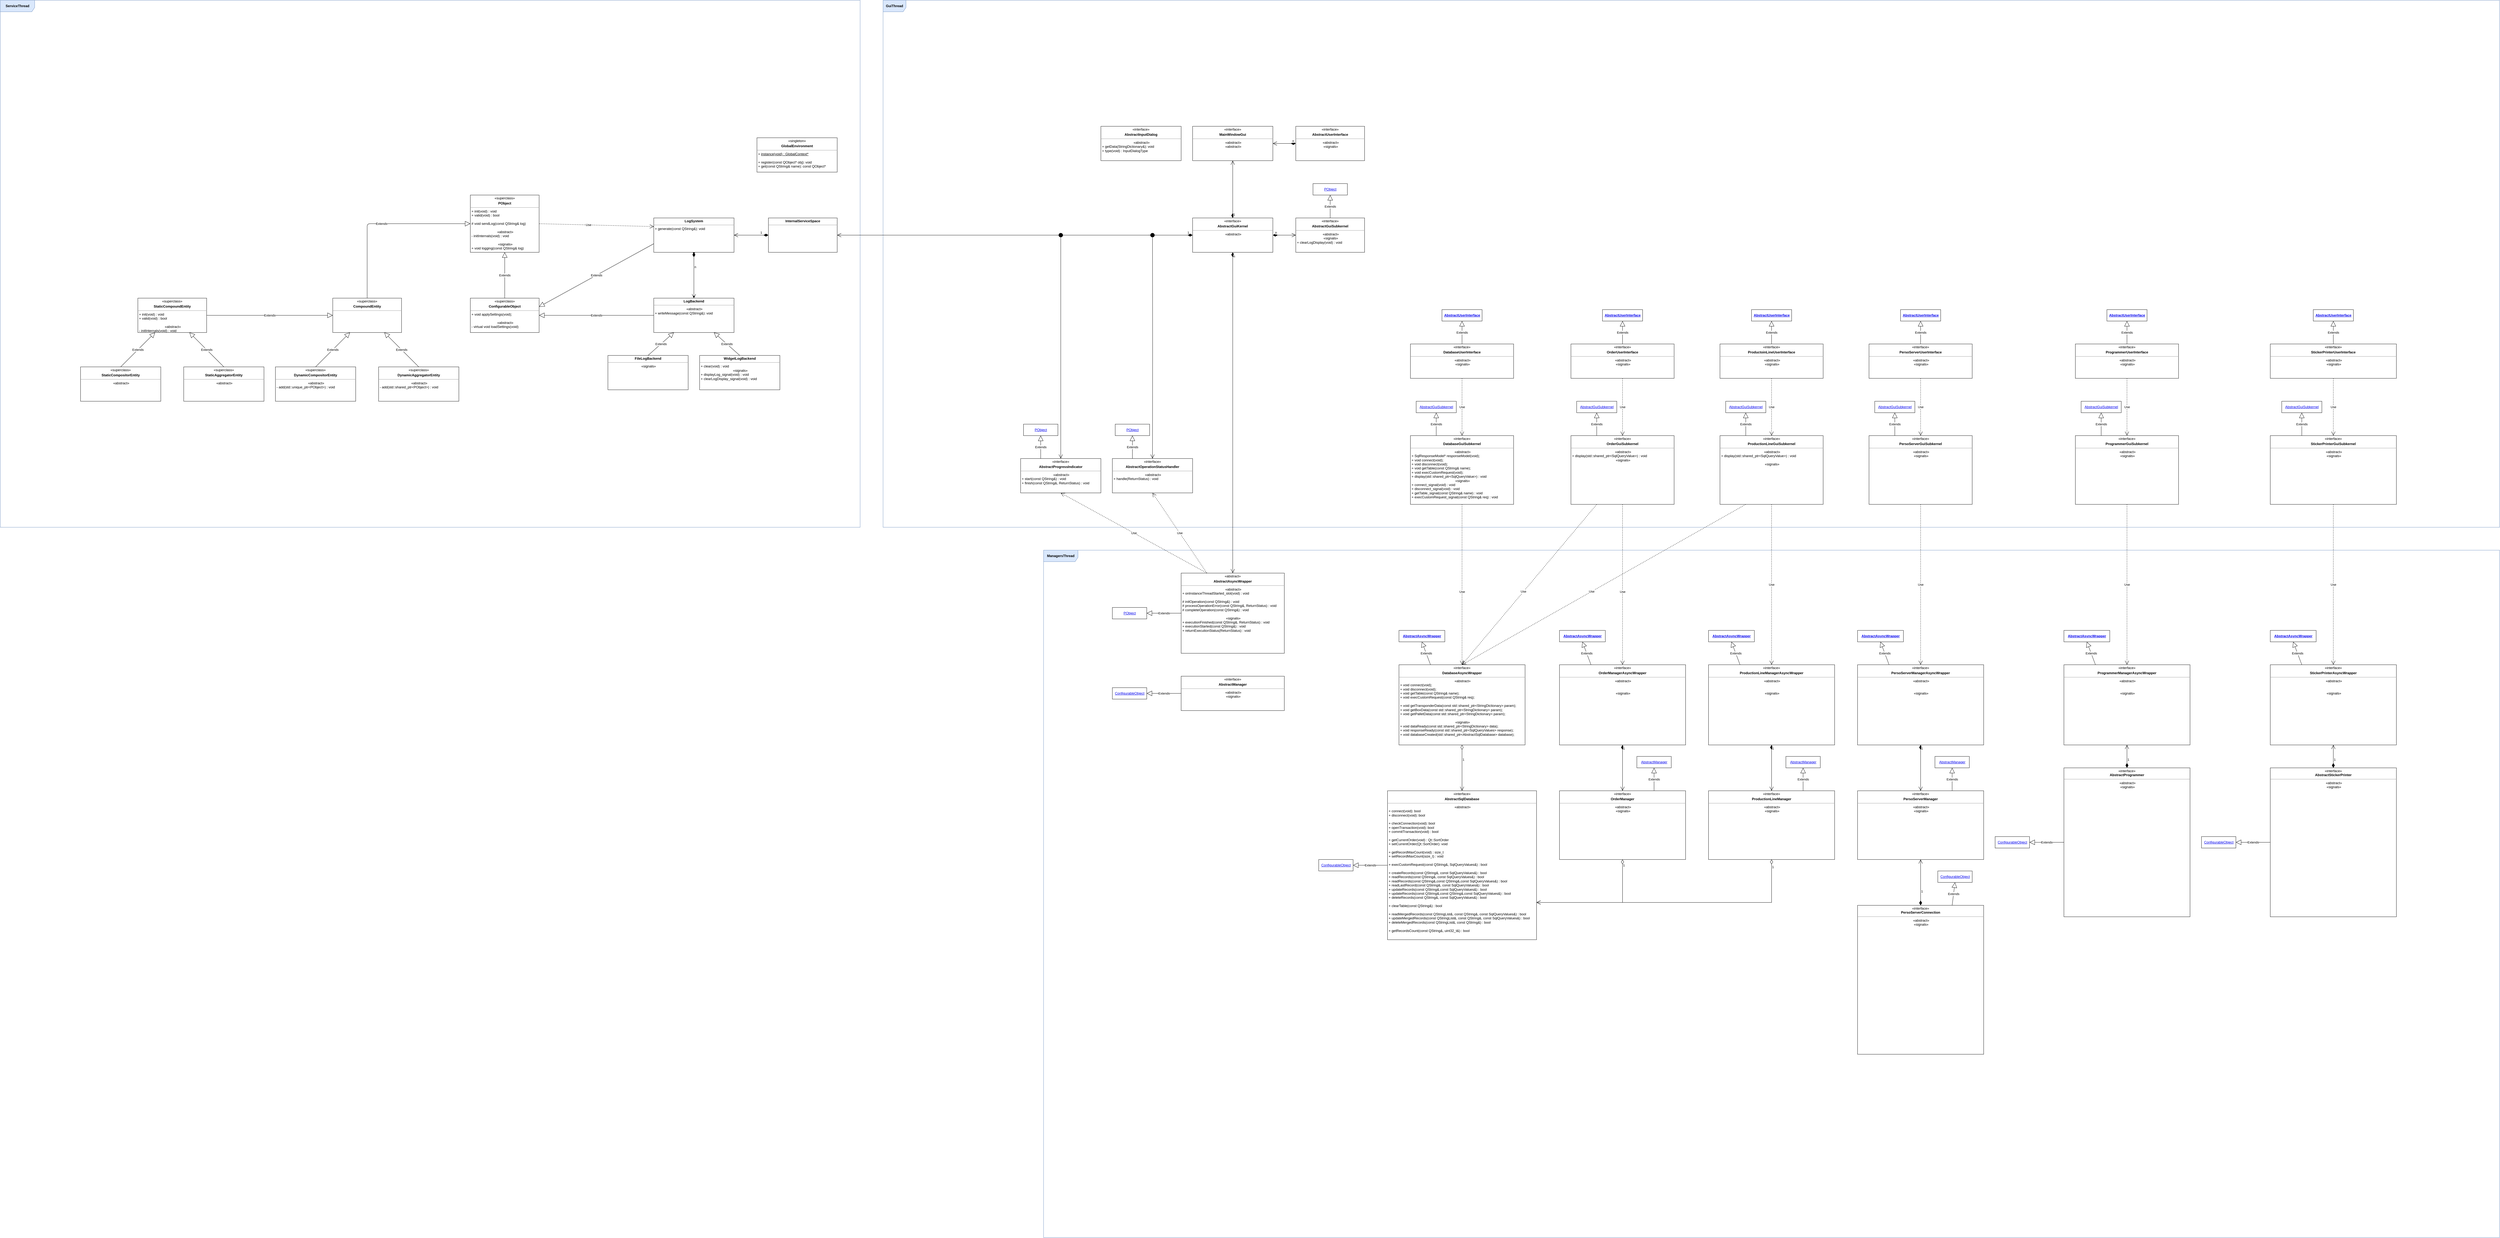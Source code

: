 <mxfile version="13.9.9" type="device"><diagram name="Page-1" id="9361dd3d-8414-5efd-6122-117bd74ce7a7"><mxGraphModel dx="4825" dy="4944" grid="1" gridSize="10" guides="1" tooltips="1" connect="1" arrows="1" fold="1" page="1" pageScale="1.5" pageWidth="826" pageHeight="1169" background="none" math="0" shadow="0"><root><mxCell id="0"/><mxCell id="g_n_zgUTSE1n5_LqtELU-34" value="Потоки" style="locked=1;" parent="0"/><mxCell id="YVtpdUTHB4OTW118jndL-1" value="&lt;b&gt;GuiThread&lt;/b&gt;" style="shape=umlFrame;whiteSpace=wrap;html=1;pointerEvents=0;width=80;height=40;allowArrows=0;connectable=0;fillColor=#dae8fc;strokeColor=#6c8ebf;" parent="g_n_zgUTSE1n5_LqtELU-34" vertex="1"><mxGeometry x="680" y="-2640" width="5640" height="1840" as="geometry"/></mxCell><mxCell id="P1fa4SSry0Gjhzld_Jq7-2" value="&lt;b&gt;ServiceThread&lt;/b&gt;" style="shape=umlFrame;whiteSpace=wrap;html=1;pointerEvents=0;width=120;height=40;connectable=0;allowArrows=0;editable=0;movable=1;resizable=1;rotatable=1;deletable=1;fillColor=#dae8fc;strokeColor=#6c8ebf;" parent="g_n_zgUTSE1n5_LqtELU-34" vertex="1"><mxGeometry x="-2400" y="-2640" width="3000" height="1840" as="geometry"/></mxCell><mxCell id="YVtpdUTHB4OTW118jndL-3" value="&lt;b&gt;ManagersThread&lt;/b&gt;" style="shape=umlFrame;whiteSpace=wrap;html=1;pointerEvents=0;width=120;height=40;connectable=0;allowArrows=0;editable=1;movable=1;fillColor=#dae8fc;strokeColor=#6c8ebf;" parent="g_n_zgUTSE1n5_LqtELU-34" vertex="1"><mxGeometry x="1240" y="-720" width="5080" height="2400" as="geometry"/></mxCell><mxCell id="g_n_zgUTSE1n5_LqtELU-62" value="Use" style="endArrow=open;endSize=12;dashed=1;html=1;entryX=0.5;entryY=1;entryDx=0;entryDy=0;exitX=0.25;exitY=0;exitDx=0;exitDy=0;" edge="1" parent="g_n_zgUTSE1n5_LqtELU-34" source="YVtpdUTHB4OTW118jndL-10" target="g_n_zgUTSE1n5_LqtELU-60"><mxGeometry width="160" relative="1" as="geometry"><mxPoint x="1820" y="-310" as="sourcePoint"/><mxPoint x="1430" y="-990.0" as="targetPoint"/></mxGeometry></mxCell><mxCell id="g_n_zgUTSE1n5_LqtELU-67" value="Extends" style="endArrow=block;endSize=16;endFill=0;html=1;exitX=0.25;exitY=0;exitDx=0;exitDy=0;entryX=0.5;entryY=1;entryDx=0;entryDy=0;" edge="1" parent="g_n_zgUTSE1n5_LqtELU-34" target="g_n_zgUTSE1n5_LqtELU-66" source="g_n_zgUTSE1n5_LqtELU-60"><mxGeometry width="160" relative="1" as="geometry"><mxPoint x="1360.0" y="-1110" as="sourcePoint"/><mxPoint x="1320" y="-1310" as="targetPoint"/></mxGeometry></mxCell><mxCell id="1" value="Классы" style="" parent="0"/><mxCell id="g_n_zgUTSE1n5_LqtELU-156" value="" style="edgeStyle=orthogonalEdgeStyle;curved=0;rounded=1;sketch=0;jumpStyle=arc;orthogonalLoop=1;jettySize=auto;html=1;startArrow=oval;startFill=1;" edge="1" parent="1" source="YVtpdUTHB4OTW118jndL-2" target="P1fa4SSry0Gjhzld_Jq7-42"><mxGeometry relative="1" as="geometry"/></mxCell><mxCell id="YVtpdUTHB4OTW118jndL-2" value="&lt;p style=&quot;margin: 0px ; margin-top: 4px ; text-align: center&quot;&gt;&lt;/p&gt;&lt;span&gt;&lt;div style=&quot;text-align: center&quot;&gt;&lt;b style=&quot;background-color: initial;&quot;&gt;LogSystem&lt;/b&gt;&lt;br&gt;&lt;/div&gt;&lt;/span&gt;&lt;hr size=&quot;1&quot;&gt;&lt;p style=&quot;margin: 0px ; margin-left: 4px&quot;&gt;&lt;span style=&quot;background-color: initial;&quot;&gt;+ generate(const QString&amp;amp;): void&amp;nbsp;&lt;/span&gt;&lt;br&gt;&lt;/p&gt;&lt;p style=&quot;margin: 0px 0px 0px 4px&quot;&gt;&lt;br&gt;&lt;/p&gt;" style="verticalAlign=top;align=left;overflow=fill;fontSize=12;fontFamily=Helvetica;html=1;" parent="1" vertex="1"><mxGeometry x="-120" y="-1880" width="280" height="120" as="geometry"/></mxCell><mxCell id="YVtpdUTHB4OTW118jndL-5" value="&lt;p style=&quot;margin: 0px ; margin-top: 4px ; text-align: center&quot;&gt;«interface»&lt;br&gt;&lt;/p&gt;&lt;p style=&quot;margin: 0px ; margin-top: 4px ; text-align: center&quot;&gt;&lt;b&gt;AbstractProgressIndicator&lt;/b&gt;&lt;/p&gt;&lt;hr size=&quot;1&quot;&gt;&lt;p style=&quot;text-align: center ; margin: 0px 0px 0px 4px&quot;&gt;«abstract»&lt;br&gt;&lt;/p&gt;&lt;p style=&quot;margin: 0px ; margin-left: 4px&quot;&gt;+ start(const QString&amp;amp;&lt;span&gt;) : void&lt;/span&gt;&lt;br&gt;&lt;/p&gt;&lt;p style=&quot;margin: 0px ; margin-left: 4px&quot;&gt;+ finish(const QString&amp;amp;, ReturnStatus&lt;span&gt;) : void&lt;/span&gt;&lt;br&gt;&lt;/p&gt;" style="verticalAlign=top;align=left;overflow=fill;fontSize=12;fontFamily=Helvetica;html=1;" parent="1" vertex="1"><mxGeometry x="1160" y="-1040" width="280" height="120" as="geometry"/></mxCell><mxCell id="YVtpdUTHB4OTW118jndL-7" value="" style="endArrow=open;html=1;endSize=12;startArrow=oval;startSize=14;startFill=1;edgeStyle=orthogonalEdgeStyle;align=left;verticalAlign=bottom;rounded=0;entryX=0.5;entryY=0;entryDx=0;entryDy=0;" parent="1" target="YVtpdUTHB4OTW118jndL-5" edge="1"><mxGeometry x="-0.93" y="-10" relative="1" as="geometry"><mxPoint x="1300" y="-1820" as="sourcePoint"/><mxPoint x="1840" y="-1580.0" as="targetPoint"/><Array as="points"><mxPoint x="1300" y="-1820"/></Array><mxPoint as="offset"/></mxGeometry></mxCell><mxCell id="YVtpdUTHB4OTW118jndL-10" value="&lt;p style=&quot;margin: 0px ; margin-top: 4px ; text-align: center&quot;&gt;«abstract»&lt;br&gt;&lt;/p&gt;&lt;p style=&quot;margin: 0px ; margin-top: 4px ; text-align: center&quot;&gt;&lt;b&gt;AbstractAsyncWrapper&lt;/b&gt;&lt;/p&gt;&lt;hr size=&quot;1&quot;&gt;&lt;p style=&quot;text-align: center ; margin: 0px 0px 0px 4px&quot;&gt;«abstract»&lt;br&gt;&lt;/p&gt;&lt;p style=&quot;margin: 0px 0px 0px 4px&quot;&gt;&lt;span&gt;+ onInstanceThreadStarted_slot(void) : void&lt;/span&gt;&lt;br&gt;&lt;/p&gt;&lt;p style=&quot;margin: 0px 0px 0px 4px&quot;&gt;&lt;br&gt;&lt;/p&gt;&lt;p style=&quot;margin: 0px 0px 0px 4px&quot;&gt;# initOperation(const QString&amp;amp;) : void&lt;/p&gt;&lt;p style=&quot;margin: 0px 0px 0px 4px&quot;&gt;# processOperationError(const QString&amp;amp;, ReturnStatus) : void&lt;/p&gt;&lt;p style=&quot;margin: 0px 0px 0px 4px&quot;&gt;# completeOperation(const QString&amp;amp;) : void&lt;/p&gt;&lt;p style=&quot;margin: 0px 0px 0px 4px&quot;&gt;&amp;nbsp;&lt;/p&gt;&lt;p style=&quot;text-align: center ; margin: 0px 0px 0px 4px&quot;&gt;«signals»&lt;/p&gt;&lt;p style=&quot;margin: 0px 0px 0px 4px&quot;&gt;+ executionFinished(const QString&amp;amp;, ReturnStatus) : void&lt;/p&gt;&lt;p style=&quot;margin: 0px 0px 0px 4px&quot;&gt;+ executionStarted(const QString&amp;amp;) : void&lt;/p&gt;&lt;p style=&quot;margin: 0px 0px 0px 4px&quot;&gt;+ returnExecutionStatus(ReturnStatus) : void&lt;/p&gt;" style="verticalAlign=top;align=left;overflow=fill;fontSize=12;fontFamily=Helvetica;html=1;" parent="1" vertex="1"><mxGeometry x="1720" y="-640" width="360" height="280" as="geometry"/></mxCell><mxCell id="YVtpdUTHB4OTW118jndL-9" value="&lt;p style=&quot;margin: 0px ; margin-top: 4px ; text-align: center&quot;&gt;«interface»&lt;br&gt;&lt;/p&gt;&lt;p style=&quot;margin: 0px ; margin-top: 4px ; text-align: center&quot;&gt;&lt;b&gt;AbstractGuiKernel&lt;/b&gt;&lt;/p&gt;&lt;hr size=&quot;1&quot;&gt;&lt;p style=&quot;text-align: center ; margin: 0px 0px 0px 4px&quot;&gt;«abstract»&lt;br&gt;&lt;/p&gt;&lt;p style=&quot;margin: 0px ; margin-left: 4px&quot;&gt;&lt;br&gt;&lt;/p&gt;" style="verticalAlign=top;align=left;overflow=fill;fontSize=12;fontFamily=Helvetica;html=1;" parent="1" vertex="1"><mxGeometry x="1760" y="-1880" width="280" height="120" as="geometry"/></mxCell><mxCell id="YVtpdUTHB4OTW118jndL-13" value="&lt;p style=&quot;margin: 0px ; margin-top: 4px ; text-align: center&quot;&gt;&lt;/p&gt;&lt;span&gt;&lt;div style=&quot;text-align: center&quot;&gt;&lt;span&gt;«interface»&lt;/span&gt;&lt;/div&gt;&lt;/span&gt;&lt;p style=&quot;margin: 0px ; margin-top: 4px ; text-align: center&quot;&gt;&lt;b&gt;AbstractSqlDatabase&lt;/b&gt;&lt;b&gt;&lt;br&gt;&lt;/b&gt;&lt;/p&gt;&lt;hr size=&quot;1&quot;&gt;&lt;p style=&quot;border-color: var(--border-color); text-align: center; margin: 0px 0px 0px 4px;&quot;&gt;«abstract»&lt;br style=&quot;border-color: var(--border-color);&quot;&gt;&lt;/p&gt;&lt;p style=&quot;margin: 0px ; margin-left: 4px&quot;&gt;+ connect(void): bool&lt;br&gt;&lt;/p&gt;&lt;p style=&quot;margin: 0px ; margin-left: 4px&quot;&gt;+ disconnect(void): bool&lt;/p&gt;&lt;p style=&quot;margin: 0px 0px 0px 4px&quot;&gt;&lt;br&gt;&lt;/p&gt;&lt;p style=&quot;margin: 0px 0px 0px 4px&quot;&gt;+ checkConnection(void): bool&lt;br&gt;&lt;/p&gt;&lt;p style=&quot;margin: 0px 0px 0px 4px&quot;&gt;+ openTransaction(void): bool&lt;/p&gt;&lt;p style=&quot;margin: 0px 0px 0px 4px&quot;&gt;+ commitTransaction(void) : bool&lt;/p&gt;&lt;p style=&quot;margin: 0px 0px 0px 4px&quot;&gt;&lt;br&gt;&lt;/p&gt;&lt;p style=&quot;margin: 0px 0px 0px 4px&quot;&gt;+ getCurrentOrder(void) : Qt::SortOrder&lt;/p&gt;&lt;p style=&quot;margin: 0px 0px 0px 4px&quot;&gt;+ setCurrentOrder(Qt::SortOrder): void&lt;/p&gt;&lt;p style=&quot;margin: 0px 0px 0px 4px&quot;&gt;&lt;br&gt;&lt;/p&gt;&lt;p style=&quot;margin: 0px 0px 0px 4px&quot;&gt;+ getRecordMaxCount(void) : size_t&lt;/p&gt;&lt;p style=&quot;margin: 0px 0px 0px 4px&quot;&gt;+ setRecordMaxCount(size_t) : void&lt;/p&gt;&lt;p style=&quot;margin: 0px 0px 0px 4px&quot;&gt;&lt;br&gt;&lt;/p&gt;&lt;p style=&quot;margin: 0px 0px 0px 4px&quot;&gt;+ execCustomRequest(const QString&amp;amp;, SqlQueryValues&amp;amp;) : bool&lt;/p&gt;&lt;p style=&quot;margin: 0px 0px 0px 4px&quot;&gt;&lt;br&gt;&lt;/p&gt;&lt;p style=&quot;margin: 0px 0px 0px 4px&quot;&gt;+ createRecords(const QString&amp;amp;,&amp;nbsp;const SqlQueryValues&amp;amp;) : bool&lt;/p&gt;&lt;p style=&quot;margin: 0px 0px 0px 4px&quot;&gt;+ readRecords(const QString&amp;amp;,&amp;nbsp;const SqlQueryValues&amp;amp;) : bool&lt;/p&gt;&lt;p style=&quot;margin: 0px 0px 0px 4px&quot;&gt;+ readRecords(const QString&amp;amp;,const QString&amp;amp;,const SqlQueryValues&amp;amp;) : bool&lt;br&gt;&lt;/p&gt;&lt;p style=&quot;margin: 0px 0px 0px 4px&quot;&gt;+ readLastRecord(const QString&amp;amp;,&amp;nbsp;const SqlQueryValues&amp;amp;) : bool&lt;/p&gt;&lt;p style=&quot;margin: 0px 0px 0px 4px&quot;&gt;+ updateRecords(const QString&amp;amp;,const SqlQueryValues&amp;amp;) : bool&lt;br&gt;&lt;/p&gt;&lt;p style=&quot;border-color: var(--border-color); margin: 0px 0px 0px 4px;&quot;&gt;+ updateRecords(const QString&amp;amp;,const QString&amp;amp;,const SqlQueryValues&amp;amp;) : bool&lt;/p&gt;&lt;p style=&quot;margin: 0px 0px 0px 4px&quot;&gt;+ deleteRecords(const QString&amp;amp;,&amp;nbsp;const SqlQueryValues&amp;amp;) : bool&lt;/p&gt;&lt;p style=&quot;margin: 0px 0px 0px 4px&quot;&gt;&lt;br&gt;&lt;/p&gt;&lt;p style=&quot;margin: 0px 0px 0px 4px&quot;&gt;+ clearTable(const QString&amp;amp;) : bool&lt;/p&gt;&lt;p style=&quot;margin: 0px 0px 0px 4px&quot;&gt;&lt;br&gt;&lt;/p&gt;&lt;p style=&quot;margin: 0px 0px 0px 4px&quot;&gt;+ readMergedRecords(const QStringList&amp;amp;,&amp;nbsp;&lt;span style=&quot;background-color: initial;&quot;&gt;const QString&amp;amp;,&amp;nbsp;&lt;/span&gt;&lt;span style=&quot;background-color: initial;&quot;&gt;const SqlQueryValues&amp;amp;&lt;/span&gt;&lt;span style=&quot;background-color: initial;&quot;&gt;) : bool&lt;/span&gt;&lt;/p&gt;&lt;p style=&quot;margin: 0px 0px 0px 4px&quot;&gt;+ updateMergedRecords(const QStringList&amp;amp;,&amp;nbsp;const QString&amp;amp;,&amp;nbsp;&lt;span style=&quot;border-color: var(--border-color); background-color: initial;&quot;&gt;const SqlQueryValues&amp;amp;&lt;/span&gt;) : bool&lt;/p&gt;&lt;p style=&quot;margin: 0px 0px 0px 4px&quot;&gt;+ deleteMergedRecords(const QStringList&amp;amp;,&amp;nbsp;&lt;span style=&quot;background-color: initial;&quot;&gt;const QString&amp;amp;&lt;/span&gt;&lt;span style=&quot;background-color: initial;&quot;&gt;) : bool&lt;/span&gt;&lt;/p&gt;&lt;p style=&quot;margin: 0px 0px 0px 4px&quot;&gt;&lt;br&gt;&lt;/p&gt;&lt;p style=&quot;margin: 0px 0px 0px 4px&quot;&gt;+ getRecordsCount(const QString&amp;amp;,&amp;nbsp;&lt;span style=&quot;background-color: initial;&quot;&gt;uint32_t&amp;amp;&lt;/span&gt;&lt;span style=&quot;background-color: initial;&quot;&gt;) : bool&lt;/span&gt;&lt;/p&gt;" style="verticalAlign=top;align=left;overflow=fill;fontSize=12;fontFamily=Helvetica;html=1;" parent="1" vertex="1"><mxGeometry x="2440" y="120" width="520" height="520" as="geometry"/></mxCell><mxCell id="YVtpdUTHB4OTW118jndL-14" value="&lt;p style=&quot;margin: 0px ; margin-top: 4px ; text-align: center&quot;&gt;&lt;/p&gt;&lt;span&gt;&lt;div style=&quot;text-align: center&quot;&gt;&lt;span&gt;«singleton»&lt;/span&gt;&lt;/div&gt;&lt;/span&gt;&lt;p style=&quot;margin: 0px ; margin-top: 4px ; text-align: center&quot;&gt;&lt;b&gt;GlobalEnvironment&lt;/b&gt;&lt;/p&gt;&lt;hr size=&quot;1&quot;&gt;&lt;p style=&quot;margin: 0px ; margin-left: 4px&quot;&gt;+ &lt;u&gt;instance(void) : GlobalContext*&lt;/u&gt;&lt;/p&gt;&lt;p style=&quot;margin: 0px ; margin-left: 4px&quot;&gt;&lt;span&gt;&lt;br&gt;&lt;/span&gt;&lt;/p&gt;&lt;p style=&quot;margin: 0px ; margin-left: 4px&quot;&gt;&lt;span&gt;+ register(const QObject* obj): void&lt;/span&gt;&lt;br&gt;&lt;/p&gt;&lt;p style=&quot;margin: 0px ; margin-left: 4px&quot;&gt;+ get(const QString&amp;amp; name): const QObject*&amp;nbsp;&lt;/p&gt;&lt;p style=&quot;margin: 0px 0px 0px 4px&quot;&gt;&lt;br&gt;&lt;/p&gt;" style="verticalAlign=top;align=left;overflow=fill;fontSize=12;fontFamily=Helvetica;html=1;" parent="1" vertex="1"><mxGeometry x="240" y="-2160" width="280" height="120" as="geometry"/></mxCell><mxCell id="YVtpdUTHB4OTW118jndL-15" value="&lt;p style=&quot;margin: 0px ; margin-top: 4px ; text-align: center&quot;&gt;«interface»&lt;br&gt;&lt;/p&gt;&lt;p style=&quot;margin: 0px ; margin-top: 4px ; text-align: center&quot;&gt;&lt;b&gt;AbstractInputDialog&lt;/b&gt;&lt;b&gt;&lt;br&gt;&lt;/b&gt;&lt;/p&gt;&lt;hr size=&quot;1&quot;&gt;&lt;p style=&quot;text-align: center ; margin: 0px 0px 0px 4px&quot;&gt;«abstract»&lt;br&gt;&lt;/p&gt;&lt;p style=&quot;margin: 0px ; margin-left: 4px&quot;&gt;&lt;span&gt;+ getData(StringDictionary&amp;amp;): void&lt;/span&gt;&lt;br&gt;&lt;/p&gt;&lt;p style=&quot;margin: 0px ; margin-left: 4px&quot;&gt;&lt;span&gt;+ type(void) : InputDialogType&lt;/span&gt;&lt;/p&gt;" style="verticalAlign=top;align=left;overflow=fill;fontSize=12;fontFamily=Helvetica;html=1;" parent="1" vertex="1"><mxGeometry x="1440" y="-2200" width="280" height="120" as="geometry"/></mxCell><mxCell id="YVtpdUTHB4OTW118jndL-17" value="n" style="endArrow=open;html=1;endSize=12;startArrow=diamondThin;startSize=14;startFill=1;edgeStyle=orthogonalEdgeStyle;align=left;verticalAlign=bottom;rounded=0;entryX=0.5;entryY=0;entryDx=0;entryDy=0;exitX=0.5;exitY=1;exitDx=0;exitDy=0;" parent="1" source="YVtpdUTHB4OTW118jndL-9" target="YVtpdUTHB4OTW118jndL-10" edge="1"><mxGeometry x="-0.96" relative="1" as="geometry"><mxPoint x="1950" y="-870" as="sourcePoint"/><mxPoint x="2170" y="-1050" as="targetPoint"/><Array as="points"><mxPoint x="1900" y="-1760"/></Array><mxPoint as="offset"/></mxGeometry></mxCell><mxCell id="P1fa4SSry0Gjhzld_Jq7-4" value="&lt;p style=&quot;margin: 0px ; margin-top: 4px ; text-align: center&quot;&gt;«interface»&lt;br&gt;&lt;/p&gt;&lt;p style=&quot;margin: 0px ; margin-top: 4px ; text-align: center&quot;&gt;&lt;b&gt;DatabaseGuiSubkernel&lt;/b&gt;&lt;/p&gt;&lt;hr size=&quot;1&quot;&gt;&lt;p style=&quot;text-align: center ; margin: 0px 0px 0px 4px&quot;&gt;«abstract»&lt;br&gt;&lt;/p&gt;&lt;p style=&quot;margin: 0px 0px 0px 4px&quot;&gt;+ SqlResponseModel* responseModel(void);&lt;br&gt;&lt;/p&gt;&lt;p style=&quot;margin: 0px 0px 0px 4px&quot;&gt;+ void connect(void);&lt;/p&gt;&lt;p style=&quot;margin: 0px 0px 0px 4px&quot;&gt;&lt;span&gt;+ void disconnect(void);&lt;/span&gt;&lt;/p&gt;&lt;p style=&quot;margin: 0px 0px 0px 4px&quot;&gt;+ void getTable(const QString&amp;amp; name);&lt;/p&gt;&lt;p style=&quot;margin: 0px 0px 0px 4px&quot;&gt;+ void execCustomRequest(void);&lt;/p&gt;&lt;p style=&quot;margin: 0px 0px 0px 4px&quot;&gt;&lt;span&gt;+ display(std::shared_ptr&amp;lt;SqlQueryValue&amp;gt;) : void&lt;/span&gt;&lt;br&gt;&lt;/p&gt;&lt;p style=&quot;text-align: center ; margin: 0px 0px 0px 4px&quot;&gt;«signals»&lt;br&gt;&lt;/p&gt;&lt;p style=&quot;margin: 0px 0px 0px 4px&quot;&gt;+ connect_signal(void) : void&lt;/p&gt;&lt;p style=&quot;margin: 0px 0px 0px 4px&quot;&gt;+ disconnect_signal(void) : void&lt;/p&gt;&lt;p style=&quot;margin: 0px 0px 0px 4px&quot;&gt;+ getTable_signal(const QString&amp;amp; name) : void&lt;/p&gt;&lt;p style=&quot;margin: 0px 0px 0px 4px&quot;&gt;+ execCustomRequest_signal(const QString&amp;amp; req) : void&lt;/p&gt;" style="verticalAlign=top;align=left;overflow=fill;fontSize=12;fontFamily=Helvetica;html=1;" parent="1" vertex="1"><mxGeometry x="2520" y="-1120" width="360" height="240" as="geometry"/></mxCell><mxCell id="P1fa4SSry0Gjhzld_Jq7-5" value="&lt;p style=&quot;margin: 0px ; margin-top: 4px ; text-align: center&quot;&gt;«interface»&lt;br&gt;&lt;/p&gt;&lt;p style=&quot;margin: 0px ; margin-top: 4px ; text-align: center&quot;&gt;&lt;b&gt;AbstractGuiSubkernel&lt;/b&gt;&lt;/p&gt;&lt;hr size=&quot;1&quot;&gt;&lt;p style=&quot;text-align: center ; margin: 0px 0px 0px 4px&quot;&gt;«abstract»&lt;/p&gt;&lt;p style=&quot;text-align: center ; margin: 0px 0px 0px 4px&quot;&gt;&lt;span&gt;«signals»&lt;/span&gt;&lt;br&gt;&lt;/p&gt;&lt;p style=&quot;margin: 0px 0px 0px 4px&quot;&gt;+ clearLogDisplay(void) : void&lt;br&gt;&lt;/p&gt;" style="verticalAlign=top;align=left;overflow=fill;fontSize=12;fontFamily=Helvetica;html=1;" parent="1" vertex="1"><mxGeometry x="2120" y="-1880" width="240" height="120" as="geometry"/></mxCell><mxCell id="P1fa4SSry0Gjhzld_Jq7-6" value="&lt;p style=&quot;margin: 0px ; margin-top: 4px ; text-align: center&quot;&gt;«interface»&lt;br&gt;&lt;/p&gt;&lt;p style=&quot;margin: 0px ; margin-top: 4px ; text-align: center&quot;&gt;&lt;b&gt;OrderGuiSubkernel&lt;/b&gt;&lt;/p&gt;&lt;hr size=&quot;1&quot;&gt;&lt;p style=&quot;text-align: center ; margin: 0px 0px 0px 4px&quot;&gt;«abstract»&lt;br&gt;&lt;/p&gt;&lt;p style=&quot;margin: 0px 0px 0px 4px&quot;&gt;&lt;span&gt;+ display(std::shared_ptr&amp;lt;SqlQueryValue&amp;gt;) : void&lt;/span&gt;&lt;br&gt;&lt;/p&gt;&lt;p style=&quot;text-align: center ; margin: 0px 0px 0px 4px&quot;&gt;«signals»&lt;br&gt;&lt;/p&gt;&lt;p style=&quot;text-align: center ; margin: 0px 0px 0px 4px&quot;&gt;&lt;br&gt;&lt;/p&gt;" style="verticalAlign=top;align=left;overflow=fill;fontSize=12;fontFamily=Helvetica;html=1;" parent="1" vertex="1"><mxGeometry x="3080" y="-1120" width="360" height="240" as="geometry"/></mxCell><mxCell id="P1fa4SSry0Gjhzld_Jq7-7" value="&lt;p style=&quot;margin: 0px ; margin-top: 4px ; text-align: center&quot;&gt;«interface»&lt;br&gt;&lt;/p&gt;&lt;p style=&quot;margin: 0px ; margin-top: 4px ; text-align: center&quot;&gt;&lt;b&gt;ProductionLineGuiSubkernel&lt;/b&gt;&lt;/p&gt;&lt;hr size=&quot;1&quot;&gt;&lt;p style=&quot;text-align: center ; margin: 0px 0px 0px 4px&quot;&gt;«abstract»&lt;br&gt;&lt;/p&gt;&lt;p style=&quot;margin: 0px 0px 0px 4px&quot;&gt;+ display(std::shared_ptr&amp;lt;SqlQueryValue&amp;gt;) : void&lt;br&gt;&lt;/p&gt;&lt;div&gt;&lt;br&gt;&lt;/div&gt;&lt;p style=&quot;text-align: center ; margin: 0px 0px 0px 4px&quot;&gt;«signals»&lt;br&gt;&lt;/p&gt;&lt;p style=&quot;margin: 0px 0px 0px 4px&quot;&gt;&lt;br&gt;&lt;/p&gt;" style="verticalAlign=top;align=left;overflow=fill;fontSize=12;fontFamily=Helvetica;html=1;" parent="1" vertex="1"><mxGeometry x="3600" y="-1120" width="360" height="240" as="geometry"/></mxCell><mxCell id="P1fa4SSry0Gjhzld_Jq7-8" value="&lt;p style=&quot;margin: 0px ; margin-top: 4px ; text-align: center&quot;&gt;«interface»&lt;br&gt;&lt;/p&gt;&lt;p style=&quot;margin: 0px ; margin-top: 4px ; text-align: center&quot;&gt;&lt;b&gt;StickerPrinterGuiSubkernel&lt;/b&gt;&lt;/p&gt;&lt;hr size=&quot;1&quot;&gt;&lt;p style=&quot;text-align: center ; margin: 0px 0px 0px 4px&quot;&gt;«abstract»&lt;br&gt;&lt;/p&gt;&lt;p style=&quot;border-color: var(--border-color); text-align: center; margin: 0px 0px 0px 4px;&quot;&gt;«signals»&lt;br style=&quot;border-color: var(--border-color);&quot;&gt;&lt;/p&gt;&lt;p style=&quot;border-color: var(--border-color); margin: 0px 0px 0px 4px;&quot;&gt;&lt;br&gt;&lt;/p&gt;" style="verticalAlign=top;align=left;overflow=fill;fontSize=12;fontFamily=Helvetica;html=1;" parent="1" vertex="1"><mxGeometry x="5520" y="-1120" width="440" height="240" as="geometry"/></mxCell><mxCell id="P1fa4SSry0Gjhzld_Jq7-9" value="&lt;p style=&quot;margin: 0px ; margin-top: 4px ; text-align: center&quot;&gt;«interface»&lt;br&gt;&lt;/p&gt;&lt;p style=&quot;margin: 0px ; margin-top: 4px ; text-align: center&quot;&gt;&lt;b&gt;ProgrammerGuiSubkernel&lt;/b&gt;&lt;/p&gt;&lt;hr size=&quot;1&quot;&gt;&lt;p style=&quot;text-align: center ; margin: 0px 0px 0px 4px&quot;&gt;«abstract»&lt;br&gt;&lt;/p&gt;&lt;p style=&quot;border-color: var(--border-color); text-align: center; margin: 0px 0px 0px 4px;&quot;&gt;«signals»&lt;br style=&quot;border-color: var(--border-color);&quot;&gt;&lt;/p&gt;&lt;p style=&quot;border-color: var(--border-color); margin: 0px 0px 0px 4px;&quot;&gt;&lt;br&gt;&lt;/p&gt;" style="verticalAlign=top;align=left;overflow=fill;fontSize=12;fontFamily=Helvetica;html=1;" parent="1" vertex="1"><mxGeometry x="4840" y="-1120" width="360" height="240" as="geometry"/></mxCell><mxCell id="P1fa4SSry0Gjhzld_Jq7-10" value="n" style="endArrow=open;html=1;endSize=12;startArrow=diamondThin;startSize=14;startFill=1;edgeStyle=orthogonalEdgeStyle;align=left;verticalAlign=bottom;rounded=0;exitX=1;exitY=0.5;exitDx=0;exitDy=0;entryX=0;entryY=0.5;entryDx=0;entryDy=0;" parent="1" source="YVtpdUTHB4OTW118jndL-9" target="P1fa4SSry0Gjhzld_Jq7-5" edge="1"><mxGeometry x="-0.85" relative="1" as="geometry"><mxPoint x="2350" y="-1850" as="sourcePoint"/><mxPoint x="2490" y="-1850" as="targetPoint"/><Array as="points"><mxPoint x="2090" y="-1820"/><mxPoint x="2090" y="-1820"/></Array><mxPoint as="offset"/></mxGeometry></mxCell><mxCell id="P1fa4SSry0Gjhzld_Jq7-16" value="&lt;p style=&quot;margin: 0px ; margin-top: 4px ; text-align: center&quot;&gt;«interface»&lt;br&gt;&lt;/p&gt;&lt;p style=&quot;margin: 0px ; margin-top: 4px ; text-align: center&quot;&gt;&lt;b&gt;OrderManager&lt;/b&gt;&lt;/p&gt;&lt;hr size=&quot;1&quot;&gt;&lt;p style=&quot;text-align: center ; margin: 0px 0px 0px 4px&quot;&gt;«abstract»&lt;br&gt;&lt;/p&gt;&lt;p style=&quot;border-color: var(--border-color); text-align: center; margin: 0px 0px 0px 4px;&quot;&gt;«signals»&lt;br style=&quot;border-color: var(--border-color);&quot;&gt;&lt;/p&gt;&lt;p style=&quot;border-color: var(--border-color); margin: 0px 0px 0px 4px;&quot;&gt;&lt;br&gt;&lt;/p&gt;" style="verticalAlign=top;align=left;overflow=fill;fontSize=12;fontFamily=Helvetica;html=1;" parent="1" vertex="1"><mxGeometry x="3040" y="120" width="440" height="240" as="geometry"/></mxCell><mxCell id="P1fa4SSry0Gjhzld_Jq7-17" value="&lt;p style=&quot;margin: 0px ; margin-top: 4px ; text-align: center&quot;&gt;«interface»&lt;br&gt;&lt;/p&gt;&lt;p style=&quot;margin: 0px ; margin-top: 4px ; text-align: center&quot;&gt;&lt;b&gt;ProductionLineManager&lt;/b&gt;&lt;/p&gt;&lt;hr size=&quot;1&quot;&gt;&lt;p style=&quot;text-align: center ; margin: 0px 0px 0px 4px&quot;&gt;«abstract»&lt;br&gt;&lt;/p&gt;&lt;p style=&quot;border-color: var(--border-color); text-align: center; margin: 0px 0px 0px 4px;&quot;&gt;«signals»&lt;br style=&quot;border-color: var(--border-color);&quot;&gt;&lt;/p&gt;&lt;p style=&quot;border-color: var(--border-color); margin: 0px 0px 0px 4px;&quot;&gt;&lt;br&gt;&lt;/p&gt;" style="verticalAlign=top;align=left;overflow=fill;fontSize=12;fontFamily=Helvetica;html=1;" parent="1" vertex="1"><mxGeometry x="3560" y="120" width="440" height="240" as="geometry"/></mxCell><mxCell id="P1fa4SSry0Gjhzld_Jq7-20" value="&lt;p style=&quot;margin: 0px ; margin-top: 4px ; text-align: center&quot;&gt;«interface»&lt;br&gt;&lt;/p&gt;&lt;b style=&quot;border-color: var(--border-color);&quot;&gt;&lt;div style=&quot;text-align: center;&quot;&gt;&lt;b style=&quot;background-color: initial; border-color: var(--border-color);&quot;&gt;AbstractProgrammer&lt;/b&gt;&lt;/div&gt;&lt;/b&gt;&lt;hr size=&quot;1&quot;&gt;&lt;p style=&quot;text-align: center ; margin: 0px 0px 0px 4px&quot;&gt;«abstract»&lt;/p&gt;&lt;p style=&quot;text-align: center ; margin: 0px 0px 0px 4px&quot;&gt;«signals»&lt;/p&gt;" style="verticalAlign=top;align=left;overflow=fill;fontSize=12;fontFamily=Helvetica;html=1;" parent="1" vertex="1"><mxGeometry x="4800" y="40" width="440" height="520" as="geometry"/></mxCell><mxCell id="P1fa4SSry0Gjhzld_Jq7-21" value="1" style="endArrow=open;html=1;endSize=12;startArrow=diamondThin;startSize=14;startFill=0;edgeStyle=orthogonalEdgeStyle;align=left;verticalAlign=bottom;rounded=0;entryX=1;entryY=0.75;entryDx=0;entryDy=0;exitX=0.5;exitY=1;exitDx=0;exitDy=0;" parent="1" source="P1fa4SSry0Gjhzld_Jq7-16" target="YVtpdUTHB4OTW118jndL-13" edge="1"><mxGeometry x="-0.872" relative="1" as="geometry"><mxPoint x="3290" y="1010" as="sourcePoint"/><mxPoint x="3090" y="760" as="targetPoint"/><mxPoint as="offset"/><Array as="points"><mxPoint x="3260" y="510"/></Array></mxGeometry></mxCell><mxCell id="P1fa4SSry0Gjhzld_Jq7-22" value="&lt;p style=&quot;margin: 0px ; margin-top: 4px ; text-align: center&quot;&gt;«interface»&lt;br&gt;&lt;/p&gt;&lt;b style=&quot;border-color: var(--border-color);&quot;&gt;&lt;div style=&quot;text-align: center;&quot;&gt;&lt;b style=&quot;background-color: initial; border-color: var(--border-color);&quot;&gt;AbstractStickerPrinter&lt;/b&gt;&lt;/div&gt;&lt;/b&gt;&lt;hr size=&quot;1&quot;&gt;&lt;p style=&quot;text-align: center ; margin: 0px 0px 0px 4px&quot;&gt;«abstract»&lt;/p&gt;&lt;p style=&quot;text-align: center ; margin: 0px 0px 0px 4px&quot;&gt;«signals»&lt;/p&gt;" style="verticalAlign=top;align=left;overflow=fill;fontSize=12;fontFamily=Helvetica;html=1;" parent="1" vertex="1"><mxGeometry x="5520" y="40" width="440" height="520" as="geometry"/></mxCell><mxCell id="P1fa4SSry0Gjhzld_Jq7-25" value="1" style="endArrow=open;html=1;endSize=12;startArrow=diamondThin;startSize=14;startFill=1;edgeStyle=orthogonalEdgeStyle;align=left;verticalAlign=bottom;rounded=0;exitX=0.5;exitY=0;exitDx=0;exitDy=0;entryX=0.5;entryY=1;entryDx=0;entryDy=0;" parent="1" source="P1fa4SSry0Gjhzld_Jq7-20" target="pMHkXzfCu1KbfDfG4mn6-10" edge="1"><mxGeometry x="-0.5" relative="1" as="geometry"><mxPoint x="4880" y="440" as="sourcePoint"/><mxPoint x="5020" y="440" as="targetPoint"/><mxPoint as="offset"/></mxGeometry></mxCell><mxCell id="P1fa4SSry0Gjhzld_Jq7-26" value="1" style="endArrow=open;html=1;endSize=12;startArrow=diamondThin;startSize=14;startFill=1;edgeStyle=orthogonalEdgeStyle;align=left;verticalAlign=bottom;rounded=0;exitX=0.5;exitY=0;exitDx=0;exitDy=0;entryX=0.5;entryY=1;entryDx=0;entryDy=0;" parent="1" source="P1fa4SSry0Gjhzld_Jq7-22" target="pMHkXzfCu1KbfDfG4mn6-11" edge="1"><mxGeometry x="-0.5" relative="1" as="geometry"><mxPoint x="5580" y="450" as="sourcePoint"/><mxPoint x="5740" y="440" as="targetPoint"/><mxPoint as="offset"/></mxGeometry></mxCell><mxCell id="P1fa4SSry0Gjhzld_Jq7-37" value="&lt;p style=&quot;margin: 0px ; margin-top: 4px ; text-align: center&quot;&gt;«interface»&lt;br&gt;&lt;/p&gt;&lt;p style=&quot;margin: 0px ; margin-top: 4px ; text-align: center&quot;&gt;&lt;b&gt;MainWindowGui&lt;/b&gt;&lt;/p&gt;&lt;hr size=&quot;1&quot;&gt;&lt;p style=&quot;text-align: center ; margin: 0px 0px 0px 4px&quot;&gt;«abstract»&lt;br&gt;&lt;/p&gt;&lt;p style=&quot;text-align: center ; margin: 0px 0px 0px 4px&quot;&gt;«abstract»&lt;br&gt;&lt;/p&gt;&lt;p style=&quot;margin: 0px ; margin-left: 4px&quot;&gt;&lt;br&gt;&lt;/p&gt;" style="verticalAlign=top;align=left;overflow=fill;fontSize=12;fontFamily=Helvetica;html=1;" parent="1" vertex="1"><mxGeometry x="1760" y="-2200" width="280" height="120" as="geometry"/></mxCell><mxCell id="P1fa4SSry0Gjhzld_Jq7-38" value="&lt;p style=&quot;margin: 0px ; margin-top: 4px ; text-align: center&quot;&gt;«interface»&lt;br&gt;&lt;/p&gt;&lt;p style=&quot;margin: 0px ; margin-top: 4px ; text-align: center&quot;&gt;&lt;b&gt;DatabaseUserInterface&lt;/b&gt;&lt;/p&gt;&lt;hr size=&quot;1&quot;&gt;&lt;p style=&quot;text-align: center ; margin: 0px 0px 0px 4px&quot;&gt;«abstract»&lt;br&gt;&lt;/p&gt;&lt;p style=&quot;text-align: center ; margin: 0px 0px 0px 4px&quot;&gt;«signals»&lt;br&gt;&lt;/p&gt;&lt;p style=&quot;margin: 0px ; margin-left: 4px&quot;&gt;&lt;br&gt;&lt;/p&gt;" style="verticalAlign=top;align=left;overflow=fill;fontSize=12;fontFamily=Helvetica;html=1;" parent="1" vertex="1"><mxGeometry x="2520" y="-1440" width="360" height="120" as="geometry"/></mxCell><mxCell id="P1fa4SSry0Gjhzld_Jq7-39" value="&lt;p style=&quot;margin: 0px ; margin-top: 4px ; text-align: center&quot;&gt;«interface»&lt;br&gt;&lt;/p&gt;&lt;p style=&quot;margin: 0px ; margin-top: 4px ; text-align: center&quot;&gt;&lt;b&gt;OrderUserInterface&lt;/b&gt;&lt;/p&gt;&lt;hr size=&quot;1&quot;&gt;&lt;p style=&quot;text-align: center ; margin: 0px 0px 0px 4px&quot;&gt;«abstract»&lt;br&gt;&lt;/p&gt;&lt;p style=&quot;text-align: center ; margin: 0px 0px 0px 4px&quot;&gt;«signals»&lt;br&gt;&lt;/p&gt;&lt;p style=&quot;margin: 0px ; margin-left: 4px&quot;&gt;&lt;br&gt;&lt;/p&gt;" style="verticalAlign=top;align=left;overflow=fill;fontSize=12;fontFamily=Helvetica;html=1;" parent="1" vertex="1"><mxGeometry x="3080" y="-1440" width="360" height="120" as="geometry"/></mxCell><mxCell id="P1fa4SSry0Gjhzld_Jq7-42" value="&lt;p style=&quot;margin: 0px ; margin-top: 4px ; text-align: center&quot;&gt;&lt;/p&gt;&lt;span&gt;&lt;div style=&quot;text-align: center&quot;&gt;&lt;b style=&quot;background-color: initial;&quot;&gt;LogBackend&lt;/b&gt;&lt;br&gt;&lt;/div&gt;&lt;/span&gt;&lt;hr size=&quot;1&quot;&gt;&lt;p style=&quot;border-color: var(--border-color); text-align: center; margin: 0px 0px 0px 4px;&quot;&gt;«abstract»&lt;/p&gt;&lt;p style=&quot;margin: 0px ; margin-left: 4px&quot;&gt;+ writeMessage(const QString&amp;amp;): void&amp;nbsp;&lt;br&gt;&lt;/p&gt;&lt;p style=&quot;margin: 0px 0px 0px 4px&quot;&gt;&lt;br&gt;&lt;/p&gt;" style="verticalAlign=top;align=left;overflow=fill;fontSize=12;fontFamily=Helvetica;html=1;" parent="1" vertex="1"><mxGeometry x="-120" y="-1600" width="280" height="120" as="geometry"/></mxCell><mxCell id="P1fa4SSry0Gjhzld_Jq7-43" value="n" style="endArrow=open;html=1;endSize=12;startArrow=diamondThin;startSize=14;startFill=1;edgeStyle=orthogonalEdgeStyle;align=left;verticalAlign=bottom;rounded=0;exitX=0.5;exitY=1;exitDx=0;exitDy=0;entryX=0.5;entryY=0;entryDx=0;entryDy=0;" parent="1" source="YVtpdUTHB4OTW118jndL-2" target="P1fa4SSry0Gjhzld_Jq7-42" edge="1"><mxGeometry x="-0.25" relative="1" as="geometry"><mxPoint x="-180" y="-1770" as="sourcePoint"/><mxPoint x="-20" y="-1770" as="targetPoint"/><mxPoint as="offset"/></mxGeometry></mxCell><mxCell id="P1fa4SSry0Gjhzld_Jq7-44" value="&lt;p style=&quot;margin: 0px ; margin-top: 4px ; text-align: center&quot;&gt;&lt;/p&gt;&lt;span&gt;&lt;div style=&quot;text-align: center&quot;&gt;&lt;b style=&quot;background-color: initial;&quot;&gt;FileLogBackend&lt;/b&gt;&lt;br&gt;&lt;/div&gt;&lt;/span&gt;&lt;hr size=&quot;1&quot;&gt;&lt;p style=&quot;text-align: center; margin: 0px 0px 0px 4px;&quot;&gt;«signals»&lt;br&gt;&lt;/p&gt;" style="verticalAlign=top;align=left;overflow=fill;fontSize=12;fontFamily=Helvetica;html=1;" parent="1" vertex="1"><mxGeometry x="-280" y="-1400" width="280" height="120" as="geometry"/></mxCell><mxCell id="P1fa4SSry0Gjhzld_Jq7-45" value="&lt;p style=&quot;margin: 0px ; margin-top: 4px ; text-align: center&quot;&gt;&lt;/p&gt;&lt;span&gt;&lt;div style=&quot;text-align: center&quot;&gt;&lt;b&gt;WidgetLogBackend&lt;/b&gt;&lt;br&gt;&lt;/div&gt;&lt;/span&gt;&lt;hr size=&quot;1&quot;&gt;&lt;p style=&quot;margin: 0px 0px 0px 4px&quot;&gt;+ clear(void) : void&amp;nbsp;&lt;/p&gt;&lt;p style=&quot;text-align: center ; margin: 0px 0px 0px 4px&quot;&gt;«signals»&lt;br&gt;&lt;/p&gt;&lt;p style=&quot;margin: 0px 0px 0px 4px&quot;&gt;+ displayLog_signal(void) : void&lt;/p&gt;&lt;p style=&quot;margin: 0px 0px 0px 4px&quot;&gt;+ clearLogDisplay_signal(void) : void&lt;/p&gt;" style="verticalAlign=top;align=left;overflow=fill;fontSize=12;fontFamily=Helvetica;html=1;" parent="1" vertex="1"><mxGeometry x="40" y="-1400" width="280" height="120" as="geometry"/></mxCell><mxCell id="P1fa4SSry0Gjhzld_Jq7-57" value="1" style="endArrow=open;html=1;endSize=12;startArrow=diamondThin;startSize=14;startFill=1;edgeStyle=orthogonalEdgeStyle;align=left;verticalAlign=bottom;rounded=0;exitX=0.5;exitY=0;exitDx=0;exitDy=0;entryX=0.5;entryY=1;entryDx=0;entryDy=0;" parent="1" source="YVtpdUTHB4OTW118jndL-9" target="P1fa4SSry0Gjhzld_Jq7-37" edge="1"><mxGeometry x="-0.969" relative="1" as="geometry"><mxPoint x="2350" y="-2120" as="sourcePoint"/><mxPoint x="2510" y="-2120" as="targetPoint"/><mxPoint as="offset"/></mxGeometry></mxCell><mxCell id="P1fa4SSry0Gjhzld_Jq7-58" value="&lt;p style=&quot;margin: 0px ; margin-top: 4px ; text-align: center&quot;&gt;«interface»&lt;br&gt;&lt;/p&gt;&lt;p style=&quot;margin: 0px ; margin-top: 4px ; text-align: center&quot;&gt;&lt;b&gt;PersoServerManager&lt;/b&gt;&lt;/p&gt;&lt;hr size=&quot;1&quot;&gt;&lt;p style=&quot;text-align: center ; margin: 0px 0px 0px 4px&quot;&gt;«abstract»&lt;br&gt;&lt;/p&gt;&lt;p style=&quot;border-color: var(--border-color); text-align: center; margin: 0px 0px 0px 4px;&quot;&gt;«signals»&lt;br style=&quot;border-color: var(--border-color);&quot;&gt;&lt;/p&gt;&lt;p style=&quot;border-color: var(--border-color); margin: 0px 0px 0px 4px;&quot;&gt;&lt;br&gt;&lt;/p&gt;" style="verticalAlign=top;align=left;overflow=fill;fontSize=12;fontFamily=Helvetica;html=1;" parent="1" vertex="1"><mxGeometry x="4080" y="120" width="440" height="240" as="geometry"/></mxCell><mxCell id="P1fa4SSry0Gjhzld_Jq7-59" value="&lt;p style=&quot;margin: 0px ; margin-top: 4px ; text-align: center&quot;&gt;«interface»&lt;br&gt;&lt;/p&gt;&lt;b&gt;&lt;div style=&quot;text-align: center&quot;&gt;&lt;b&gt;PersoServerConnection&lt;/b&gt;&lt;/div&gt;&lt;/b&gt;&lt;hr size=&quot;1&quot;&gt;&lt;p style=&quot;text-align: center ; margin: 0px 0px 0px 4px&quot;&gt;«abstract»&lt;/p&gt;&lt;p style=&quot;text-align: center ; margin: 0px 0px 0px 4px&quot;&gt;«signals»&lt;/p&gt;" style="verticalAlign=top;align=left;overflow=fill;fontSize=12;fontFamily=Helvetica;html=1;" parent="1" vertex="1"><mxGeometry x="4080" y="520" width="440" height="520" as="geometry"/></mxCell><mxCell id="P1fa4SSry0Gjhzld_Jq7-60" value="1" style="endArrow=open;html=1;endSize=12;startArrow=diamondThin;startSize=14;startFill=1;edgeStyle=orthogonalEdgeStyle;align=left;verticalAlign=bottom;rounded=0;exitX=0.5;exitY=0;exitDx=0;exitDy=0;" parent="1" source="P1fa4SSry0Gjhzld_Jq7-59" target="P1fa4SSry0Gjhzld_Jq7-58" edge="1"><mxGeometry x="-0.5" relative="1" as="geometry"><mxPoint x="4140" y="880" as="sourcePoint"/><mxPoint x="4140" y="800" as="targetPoint"/><mxPoint as="offset"/></mxGeometry></mxCell><mxCell id="P1fa4SSry0Gjhzld_Jq7-62" value="&lt;p style=&quot;margin: 0px ; margin-top: 4px ; text-align: center&quot;&gt;«interface»&lt;br&gt;&lt;/p&gt;&lt;p style=&quot;margin: 0px ; margin-top: 4px ; text-align: center&quot;&gt;&lt;b&gt;PersoServerGuiSubkernel&lt;/b&gt;&lt;/p&gt;&lt;hr size=&quot;1&quot;&gt;&lt;p style=&quot;text-align: center ; margin: 0px 0px 0px 4px&quot;&gt;«abstract»&lt;br&gt;&lt;/p&gt;&lt;p style=&quot;border-color: var(--border-color); text-align: center; margin: 0px 0px 0px 4px;&quot;&gt;«signals»&lt;br style=&quot;border-color: var(--border-color);&quot;&gt;&lt;/p&gt;&lt;p style=&quot;border-color: var(--border-color); margin: 0px 0px 0px 4px;&quot;&gt;&lt;br&gt;&lt;/p&gt;" style="verticalAlign=top;align=left;overflow=fill;fontSize=12;fontFamily=Helvetica;html=1;" parent="1" vertex="1"><mxGeometry x="4120" y="-1120" width="360" height="240" as="geometry"/></mxCell><mxCell id="WjhsooS5D8tW2410jbxX-3" value="&lt;p style=&quot;margin: 0px ; margin-top: 4px ; text-align: center&quot;&gt;«interface»&lt;br&gt;&lt;/p&gt;&lt;p style=&quot;margin: 0px ; margin-top: 4px ; text-align: center&quot;&gt;&lt;b&gt;DatabaseAsyncWrapper&lt;/b&gt;&lt;/p&gt;&lt;hr size=&quot;1&quot;&gt;&lt;p style=&quot;text-align: center ; margin: 0px 0px 0px 4px&quot;&gt;«abstract»&lt;/p&gt;&lt;p style=&quot;margin: 0px 0px 0px 4px&quot;&gt;+ void connect(void);&lt;/p&gt;&lt;p style=&quot;margin: 0px 0px 0px 4px&quot;&gt;+ void disconnect(void);&lt;/p&gt;&lt;p style=&quot;margin: 0px 0px 0px 4px&quot;&gt;+ void getTable(const QString&amp;amp; name);&lt;/p&gt;&lt;p style=&quot;margin: 0px 0px 0px 4px&quot;&gt;+ void execCustomRequest(const QString&amp;amp; req);&lt;/p&gt;&lt;p style=&quot;margin: 0px 0px 0px 4px&quot;&gt;&lt;br&gt;&lt;/p&gt;&lt;p style=&quot;margin: 0px 0px 0px 4px&quot;&gt;+ void getTransponderData(const std::shared_ptr&amp;lt;StringDictionary&amp;gt; param);&lt;/p&gt;&lt;p style=&quot;margin: 0px 0px 0px 4px&quot;&gt;+ void getBoxData(const std::shared_ptr&amp;lt;StringDictionary&amp;gt; param);&lt;/p&gt;&lt;p style=&quot;margin: 0px 0px 0px 4px&quot;&gt;+ void getPalletData(const std::shared_ptr&amp;lt;StringDictionary&amp;gt; param);&lt;/p&gt;&lt;p style=&quot;margin: 0px 0px 0px 4px&quot;&gt;&lt;br&gt;&lt;/p&gt;&lt;p style=&quot;text-align: center ; margin: 0px 0px 0px 4px&quot;&gt;«signals»&lt;br&gt;&lt;/p&gt;&lt;p style=&quot;margin: 0px 0px 0px 4px&quot;&gt;+ void dataReady(const std::shared_ptr&amp;lt;StringDictionary&amp;gt; data);&lt;/p&gt;&lt;p style=&quot;margin: 0px 0px 0px 4px&quot;&gt;+ void responseReady(const std::shared_ptr&amp;lt;SqlQueryValues&amp;gt; response);&lt;/p&gt;&lt;p style=&quot;margin: 0px 0px 0px 4px&quot;&gt;+ void databaseCreated(std::shared_ptr&amp;lt;AbstractSqlDatabase&amp;gt; database);&lt;br&gt;&lt;/p&gt;" style="verticalAlign=top;align=left;overflow=fill;fontSize=12;fontFamily=Helvetica;html=1;" parent="1" vertex="1"><mxGeometry x="2480" y="-320" width="440" height="280" as="geometry"/></mxCell><mxCell id="pMHkXzfCu1KbfDfG4mn6-4" value="&lt;p style=&quot;margin: 0px ; margin-top: 4px ; text-align: center&quot;&gt;«interface»&lt;br&gt;&lt;/p&gt;&lt;p style=&quot;margin: 0px ; margin-top: 4px ; text-align: center&quot;&gt;&lt;b&gt;AbstractManager&lt;/b&gt;&lt;/p&gt;&lt;hr size=&quot;1&quot;&gt;&lt;p style=&quot;text-align: center ; margin: 0px 0px 0px 4px&quot;&gt;«abstract»&lt;br&gt;&lt;/p&gt;&lt;p style=&quot;text-align: center ; margin: 0px 0px 0px 4px&quot;&gt;«signals»&lt;/p&gt;" style="verticalAlign=top;align=left;overflow=fill;fontSize=12;fontFamily=Helvetica;html=1;" parent="1" vertex="1"><mxGeometry x="1720" y="-280" width="360" height="120" as="geometry"/></mxCell><mxCell id="pMHkXzfCu1KbfDfG4mn6-6" value="1" style="endArrow=open;html=1;endSize=12;startArrow=diamondThin;startSize=14;startFill=1;edgeStyle=orthogonalEdgeStyle;align=left;verticalAlign=bottom;rounded=0;exitX=0;exitY=0.5;exitDx=0;exitDy=0;entryX=1;entryY=0.5;entryDx=0;entryDy=0;" parent="1" source="YVtpdUTHB4OTW118jndL-9" target="g_n_zgUTSE1n5_LqtELU-154" edge="1"><mxGeometry x="-0.968" relative="1" as="geometry"><mxPoint x="1680" y="-1930" as="sourcePoint"/><mxPoint x="560" y="-1820" as="targetPoint"/><Array as="points"/><mxPoint as="offset"/></mxGeometry></mxCell><mxCell id="pMHkXzfCu1KbfDfG4mn6-7" value="&lt;p style=&quot;margin: 0px ; margin-top: 4px ; text-align: center&quot;&gt;«interface»&lt;br&gt;&lt;/p&gt;&lt;p style=&quot;margin: 0px ; margin-top: 4px ; text-align: center&quot;&gt;&lt;b&gt;OrderManagerAsyncWrapper&lt;/b&gt;&lt;/p&gt;&lt;hr size=&quot;1&quot;&gt;&lt;p style=&quot;text-align: center ; margin: 0px 0px 0px 4px&quot;&gt;«abstract»&lt;/p&gt;&lt;p style=&quot;margin: 0px 0px 0px 4px&quot;&gt;&lt;br&gt;&lt;/p&gt;&lt;p style=&quot;margin: 0px 0px 0px 4px&quot;&gt;&lt;br&gt;&lt;/p&gt;&lt;p style=&quot;text-align: center ; margin: 0px 0px 0px 4px&quot;&gt;«signals»&lt;br&gt;&lt;/p&gt;&lt;p style=&quot;margin: 0px 0px 0px 4px&quot;&gt;&lt;br&gt;&lt;/p&gt;" style="verticalAlign=top;align=left;overflow=fill;fontSize=12;fontFamily=Helvetica;html=1;" parent="1" vertex="1"><mxGeometry x="3040" y="-320" width="440" height="280" as="geometry"/></mxCell><mxCell id="pMHkXzfCu1KbfDfG4mn6-8" value="&lt;p style=&quot;margin: 0px ; margin-top: 4px ; text-align: center&quot;&gt;«interface»&lt;br&gt;&lt;/p&gt;&lt;p style=&quot;margin: 0px ; margin-top: 4px ; text-align: center&quot;&gt;&lt;b&gt;ProductionLineManagerAsyncWrapper&lt;/b&gt;&lt;/p&gt;&lt;hr size=&quot;1&quot;&gt;&lt;p style=&quot;text-align: center ; margin: 0px 0px 0px 4px&quot;&gt;«abstract»&lt;/p&gt;&lt;p style=&quot;margin: 0px 0px 0px 4px&quot;&gt;&lt;br&gt;&lt;/p&gt;&lt;p style=&quot;margin: 0px 0px 0px 4px&quot;&gt;&lt;br&gt;&lt;/p&gt;&lt;p style=&quot;text-align: center ; margin: 0px 0px 0px 4px&quot;&gt;«signals»&lt;br&gt;&lt;/p&gt;&lt;p style=&quot;margin: 0px 0px 0px 4px&quot;&gt;&lt;br&gt;&lt;/p&gt;" style="verticalAlign=top;align=left;overflow=fill;fontSize=12;fontFamily=Helvetica;html=1;" parent="1" vertex="1"><mxGeometry x="3560" y="-320" width="440" height="280" as="geometry"/></mxCell><mxCell id="pMHkXzfCu1KbfDfG4mn6-9" value="&lt;p style=&quot;margin: 0px ; margin-top: 4px ; text-align: center&quot;&gt;«interface»&lt;br&gt;&lt;/p&gt;&lt;p style=&quot;margin: 0px ; margin-top: 4px ; text-align: center&quot;&gt;&lt;b&gt;PersoServerManagerAsyncWrapper&lt;/b&gt;&lt;/p&gt;&lt;hr size=&quot;1&quot;&gt;&lt;p style=&quot;text-align: center ; margin: 0px 0px 0px 4px&quot;&gt;«abstract»&lt;/p&gt;&lt;p style=&quot;margin: 0px 0px 0px 4px&quot;&gt;&lt;br&gt;&lt;/p&gt;&lt;p style=&quot;margin: 0px 0px 0px 4px&quot;&gt;&lt;br&gt;&lt;/p&gt;&lt;p style=&quot;text-align: center ; margin: 0px 0px 0px 4px&quot;&gt;«signals»&lt;br&gt;&lt;/p&gt;&lt;p style=&quot;margin: 0px 0px 0px 4px&quot;&gt;&lt;br&gt;&lt;/p&gt;" style="verticalAlign=top;align=left;overflow=fill;fontSize=12;fontFamily=Helvetica;html=1;" parent="1" vertex="1"><mxGeometry x="4080" y="-320" width="440" height="280" as="geometry"/></mxCell><mxCell id="pMHkXzfCu1KbfDfG4mn6-11" value="&lt;p style=&quot;margin: 0px ; margin-top: 4px ; text-align: center&quot;&gt;«interface»&lt;br&gt;&lt;/p&gt;&lt;p style=&quot;margin: 0px ; margin-top: 4px ; text-align: center&quot;&gt;&lt;b&gt;StickerPrinterAsyncWrapper&lt;/b&gt;&lt;/p&gt;&lt;hr size=&quot;1&quot;&gt;&lt;p style=&quot;text-align: center ; margin: 0px 0px 0px 4px&quot;&gt;«abstract»&lt;/p&gt;&lt;p style=&quot;margin: 0px 0px 0px 4px&quot;&gt;&lt;br&gt;&lt;/p&gt;&lt;p style=&quot;margin: 0px 0px 0px 4px&quot;&gt;&lt;br&gt;&lt;/p&gt;&lt;p style=&quot;text-align: center ; margin: 0px 0px 0px 4px&quot;&gt;«signals»&lt;br&gt;&lt;/p&gt;&lt;p style=&quot;margin: 0px 0px 0px 4px&quot;&gt;&lt;br&gt;&lt;/p&gt;" style="verticalAlign=top;align=left;overflow=fill;fontSize=12;fontFamily=Helvetica;html=1;" parent="1" vertex="1"><mxGeometry x="5520" y="-320" width="440" height="280" as="geometry"/></mxCell><mxCell id="pMHkXzfCu1KbfDfG4mn6-18" value="1" style="endArrow=open;html=1;endSize=12;startArrow=diamondThin;startSize=14;startFill=0;edgeStyle=orthogonalEdgeStyle;align=left;verticalAlign=bottom;rounded=0;entryX=1;entryY=0.75;entryDx=0;entryDy=0;exitX=0.5;exitY=1;exitDx=0;exitDy=0;" parent="1" source="P1fa4SSry0Gjhzld_Jq7-17" target="YVtpdUTHB4OTW118jndL-13" edge="1"><mxGeometry x="-0.928" relative="1" as="geometry"><mxPoint x="3659.4" y="1050" as="sourcePoint"/><mxPoint x="3270.025" y="1130" as="targetPoint"/><mxPoint as="offset"/><Array as="points"><mxPoint x="3780" y="510"/></Array></mxGeometry></mxCell><mxCell id="pMHkXzfCu1KbfDfG4mn6-19" value="1" style="endArrow=open;html=1;endSize=12;startArrow=diamondThin;startSize=14;startFill=0;edgeStyle=orthogonalEdgeStyle;align=left;verticalAlign=bottom;rounded=0;exitX=0.5;exitY=1;exitDx=0;exitDy=0;" parent="1" source="WjhsooS5D8tW2410jbxX-3" target="YVtpdUTHB4OTW118jndL-13" edge="1"><mxGeometry x="-0.251" relative="1" as="geometry"><mxPoint x="2700" y="440" as="sourcePoint"/><mxPoint x="2840.625" y="530.0" as="targetPoint"/><mxPoint as="offset"/></mxGeometry></mxCell><mxCell id="pMHkXzfCu1KbfDfG4mn6-10" value="&lt;p style=&quot;margin: 0px ; margin-top: 4px ; text-align: center&quot;&gt;«interface»&lt;br&gt;&lt;/p&gt;&lt;p style=&quot;margin: 0px ; margin-top: 4px ; text-align: center&quot;&gt;&lt;b&gt;ProgrammerManagerAsyncWrapper&lt;/b&gt;&lt;/p&gt;&lt;hr size=&quot;1&quot;&gt;&lt;p style=&quot;text-align: center ; margin: 0px 0px 0px 4px&quot;&gt;«abstract»&lt;/p&gt;&lt;p style=&quot;margin: 0px 0px 0px 4px&quot;&gt;&lt;br&gt;&lt;/p&gt;&lt;p style=&quot;margin: 0px 0px 0px 4px&quot;&gt;&lt;br&gt;&lt;/p&gt;&lt;p style=&quot;text-align: center ; margin: 0px 0px 0px 4px&quot;&gt;«signals»&lt;br&gt;&lt;/p&gt;&lt;p style=&quot;margin: 0px 0px 0px 4px&quot;&gt;&lt;br&gt;&lt;/p&gt;" style="verticalAlign=top;align=left;overflow=fill;fontSize=12;fontFamily=Helvetica;html=1;" parent="1" vertex="1"><mxGeometry x="4800" y="-320" width="440" height="280" as="geometry"/></mxCell><mxCell id="pMHkXzfCu1KbfDfG4mn6-33" value="Use" style="endArrow=open;endSize=12;dashed=1;html=1;entryX=0.5;entryY=1;entryDx=0;entryDy=0;exitX=0.25;exitY=0;exitDx=0;exitDy=0;" parent="1" source="YVtpdUTHB4OTW118jndL-10" target="YVtpdUTHB4OTW118jndL-5" edge="1"><mxGeometry width="160" relative="1" as="geometry"><mxPoint x="2210" y="-730" as="sourcePoint"/><mxPoint x="2140" y="-880" as="targetPoint"/></mxGeometry></mxCell><mxCell id="pMHkXzfCu1KbfDfG4mn6-41" value="Use" style="endArrow=open;endSize=12;dashed=1;html=1;entryX=0.5;entryY=0;entryDx=0;entryDy=0;exitX=0.5;exitY=1;exitDx=0;exitDy=0;" parent="1" source="P1fa4SSry0Gjhzld_Jq7-6" target="pMHkXzfCu1KbfDfG4mn6-7" edge="1"><mxGeometry x="0.087" width="160" relative="1" as="geometry"><mxPoint x="3321.25" y="-1400" as="sourcePoint"/><mxPoint x="3220" y="-480" as="targetPoint"/><mxPoint as="offset"/></mxGeometry></mxCell><mxCell id="pMHkXzfCu1KbfDfG4mn6-42" value="Use" style="endArrow=open;endSize=12;dashed=1;html=1;entryX=0.5;entryY=0;entryDx=0;entryDy=0;exitX=0.5;exitY=1;exitDx=0;exitDy=0;" parent="1" source="P1fa4SSry0Gjhzld_Jq7-7" target="pMHkXzfCu1KbfDfG4mn6-8" edge="1"><mxGeometry width="160" relative="1" as="geometry"><mxPoint x="4060" y="-1310" as="sourcePoint"/><mxPoint x="3958.75" y="-390" as="targetPoint"/></mxGeometry></mxCell><mxCell id="pMHkXzfCu1KbfDfG4mn6-43" value="Use" style="endArrow=open;endSize=12;dashed=1;html=1;entryX=0.5;entryY=0;entryDx=0;entryDy=0;exitX=0.5;exitY=1;exitDx=0;exitDy=0;startArrow=none;startFill=0;" parent="1" source="P1fa4SSry0Gjhzld_Jq7-62" target="pMHkXzfCu1KbfDfG4mn6-9" edge="1"><mxGeometry width="160" relative="1" as="geometry"><mxPoint x="4060" y="-1280" as="sourcePoint"/><mxPoint x="4060" y="-360" as="targetPoint"/></mxGeometry></mxCell><mxCell id="pMHkXzfCu1KbfDfG4mn6-44" value="Use" style="endArrow=open;endSize=12;dashed=1;html=1;entryX=0.5;entryY=0;entryDx=0;entryDy=0;exitX=0.5;exitY=1;exitDx=0;exitDy=0;startArrow=none;startFill=0;" parent="1" source="P1fa4SSry0Gjhzld_Jq7-9" target="pMHkXzfCu1KbfDfG4mn6-10" edge="1"><mxGeometry width="160" relative="1" as="geometry"><mxPoint x="4570" y="-1290" as="sourcePoint"/><mxPoint x="4570" y="-370" as="targetPoint"/></mxGeometry></mxCell><mxCell id="pMHkXzfCu1KbfDfG4mn6-46" value="Use" style="endArrow=open;endSize=12;dashed=1;html=1;entryX=0.5;entryY=0;entryDx=0;entryDy=0;exitX=0.5;exitY=1;exitDx=0;exitDy=0;startArrow=none;startFill=0;" parent="1" source="P1fa4SSry0Gjhzld_Jq7-8" target="pMHkXzfCu1KbfDfG4mn6-11" edge="1"><mxGeometry width="160" relative="1" as="geometry"><mxPoint x="5100" y="-1340" as="sourcePoint"/><mxPoint x="5100" y="-420" as="targetPoint"/></mxGeometry></mxCell><mxCell id="g_n_zgUTSE1n5_LqtELU-1" value="&lt;p style=&quot;margin: 0px ; margin-top: 4px ; text-align: center&quot;&gt;«interface»&lt;br&gt;&lt;/p&gt;&lt;p style=&quot;margin: 0px ; margin-top: 4px ; text-align: center&quot;&gt;&lt;b&gt;AbstractUserInterface&lt;/b&gt;&lt;/p&gt;&lt;hr size=&quot;1&quot;&gt;&lt;p style=&quot;text-align: center ; margin: 0px 0px 0px 4px&quot;&gt;«abstract»&lt;br&gt;&lt;/p&gt;&lt;p style=&quot;text-align: center ; margin: 0px 0px 0px 4px&quot;&gt;«signals»&lt;br&gt;&lt;/p&gt;&lt;p style=&quot;margin: 0px ; margin-left: 4px&quot;&gt;&lt;br&gt;&lt;/p&gt;" style="verticalAlign=top;align=left;overflow=fill;fontSize=12;fontFamily=Helvetica;html=1;" vertex="1" parent="1"><mxGeometry x="2120" y="-2200" width="240" height="120" as="geometry"/></mxCell><mxCell id="g_n_zgUTSE1n5_LqtELU-2" value="&lt;p style=&quot;margin: 0px ; margin-top: 4px ; text-align: center&quot;&gt;«interface»&lt;br&gt;&lt;/p&gt;&lt;p style=&quot;margin: 0px ; margin-top: 4px ; text-align: center&quot;&gt;&lt;b&gt;ProductoinLineUserInterface&lt;/b&gt;&lt;/p&gt;&lt;hr size=&quot;1&quot;&gt;&lt;p style=&quot;text-align: center ; margin: 0px 0px 0px 4px&quot;&gt;«abstract»&lt;br&gt;&lt;/p&gt;&lt;p style=&quot;text-align: center ; margin: 0px 0px 0px 4px&quot;&gt;«signals»&lt;br&gt;&lt;/p&gt;&lt;p style=&quot;margin: 0px ; margin-left: 4px&quot;&gt;&lt;br&gt;&lt;/p&gt;" style="verticalAlign=top;align=left;overflow=fill;fontSize=12;fontFamily=Helvetica;html=1;" vertex="1" parent="1"><mxGeometry x="3600" y="-1440" width="360" height="120" as="geometry"/></mxCell><mxCell id="g_n_zgUTSE1n5_LqtELU-3" value="&lt;p style=&quot;margin: 0px ; margin-top: 4px ; text-align: center&quot;&gt;«interface»&lt;br&gt;&lt;/p&gt;&lt;p style=&quot;margin: 0px ; margin-top: 4px ; text-align: center&quot;&gt;&lt;b&gt;StickerPrinterUserInterface&lt;/b&gt;&lt;/p&gt;&lt;hr size=&quot;1&quot;&gt;&lt;p style=&quot;text-align: center ; margin: 0px 0px 0px 4px&quot;&gt;«abstract»&lt;br&gt;&lt;/p&gt;&lt;p style=&quot;text-align: center ; margin: 0px 0px 0px 4px&quot;&gt;«signals»&lt;br&gt;&lt;/p&gt;&lt;p style=&quot;margin: 0px ; margin-left: 4px&quot;&gt;&lt;br&gt;&lt;/p&gt;" style="verticalAlign=top;align=left;overflow=fill;fontSize=12;fontFamily=Helvetica;html=1;" vertex="1" parent="1"><mxGeometry x="5520" y="-1440" width="440" height="120" as="geometry"/></mxCell><mxCell id="g_n_zgUTSE1n5_LqtELU-4" value="&lt;p style=&quot;margin: 0px ; margin-top: 4px ; text-align: center&quot;&gt;«interface»&lt;br&gt;&lt;/p&gt;&lt;p style=&quot;margin: 0px ; margin-top: 4px ; text-align: center&quot;&gt;&lt;b&gt;ProgrammerUserInterface&lt;/b&gt;&lt;/p&gt;&lt;hr size=&quot;1&quot;&gt;&lt;p style=&quot;text-align: center ; margin: 0px 0px 0px 4px&quot;&gt;«abstract»&lt;br&gt;&lt;/p&gt;&lt;p style=&quot;text-align: center ; margin: 0px 0px 0px 4px&quot;&gt;«signals»&lt;br&gt;&lt;/p&gt;&lt;p style=&quot;margin: 0px ; margin-left: 4px&quot;&gt;&lt;br&gt;&lt;/p&gt;" style="verticalAlign=top;align=left;overflow=fill;fontSize=12;fontFamily=Helvetica;html=1;" vertex="1" parent="1"><mxGeometry x="4840" y="-1440" width="360" height="120" as="geometry"/></mxCell><mxCell id="g_n_zgUTSE1n5_LqtELU-5" value="&lt;p style=&quot;margin: 0px ; margin-top: 4px ; text-align: center&quot;&gt;«interface»&lt;br&gt;&lt;/p&gt;&lt;p style=&quot;margin: 0px ; margin-top: 4px ; text-align: center&quot;&gt;&lt;b&gt;PersoServerUserInterface&lt;/b&gt;&lt;/p&gt;&lt;hr size=&quot;1&quot;&gt;&lt;p style=&quot;text-align: center ; margin: 0px 0px 0px 4px&quot;&gt;«abstract»&lt;br&gt;&lt;/p&gt;&lt;p style=&quot;text-align: center ; margin: 0px 0px 0px 4px&quot;&gt;«signals»&lt;br&gt;&lt;/p&gt;&lt;p style=&quot;margin: 0px ; margin-left: 4px&quot;&gt;&lt;br&gt;&lt;/p&gt;" style="verticalAlign=top;align=left;overflow=fill;fontSize=12;fontFamily=Helvetica;html=1;" vertex="1" parent="1"><mxGeometry x="4120" y="-1440" width="360" height="120" as="geometry"/></mxCell><mxCell id="g_n_zgUTSE1n5_LqtELU-6" value="Use" style="endArrow=open;endSize=12;dashed=1;html=1;exitX=0.5;exitY=1;exitDx=0;exitDy=0;startArrow=none;startFill=0;" edge="1" parent="1" source="P1fa4SSry0Gjhzld_Jq7-38" target="P1fa4SSry0Gjhzld_Jq7-4"><mxGeometry width="160" relative="1" as="geometry"><mxPoint x="2780" y="-1670" as="sourcePoint"/><mxPoint x="2940" y="-1670" as="targetPoint"/></mxGeometry></mxCell><mxCell id="g_n_zgUTSE1n5_LqtELU-7" value="Use" style="endArrow=open;endSize=12;dashed=1;html=1;startArrow=none;startFill=0;entryX=0.5;entryY=0;entryDx=0;entryDy=0;exitX=0.5;exitY=1;exitDx=0;exitDy=0;" edge="1" parent="1" source="P1fa4SSry0Gjhzld_Jq7-39" target="P1fa4SSry0Gjhzld_Jq7-6"><mxGeometry width="160" relative="1" as="geometry"><mxPoint x="3240" y="-1750" as="sourcePoint"/><mxPoint x="3140.443" y="-1540" as="targetPoint"/></mxGeometry></mxCell><mxCell id="g_n_zgUTSE1n5_LqtELU-8" value="Use" style="endArrow=open;endSize=12;dashed=1;html=1;startArrow=none;startFill=0;entryX=0.5;entryY=0;entryDx=0;entryDy=0;exitX=0.5;exitY=1;exitDx=0;exitDy=0;" edge="1" parent="1" source="g_n_zgUTSE1n5_LqtELU-2" target="P1fa4SSry0Gjhzld_Jq7-7"><mxGeometry width="160" relative="1" as="geometry"><mxPoint x="3600" y="-1790" as="sourcePoint"/><mxPoint x="3600" y="-1510" as="targetPoint"/></mxGeometry></mxCell><mxCell id="g_n_zgUTSE1n5_LqtELU-9" value="Use" style="endArrow=open;endSize=12;dashed=1;html=1;startArrow=none;startFill=0;entryX=0.5;entryY=0;entryDx=0;entryDy=0;exitX=0.5;exitY=1;exitDx=0;exitDy=0;" edge="1" parent="1" source="g_n_zgUTSE1n5_LqtELU-5" target="P1fa4SSry0Gjhzld_Jq7-62"><mxGeometry width="160" relative="1" as="geometry"><mxPoint x="4039.58" y="-1790" as="sourcePoint"/><mxPoint x="4039.58" y="-1510" as="targetPoint"/></mxGeometry></mxCell><mxCell id="g_n_zgUTSE1n5_LqtELU-10" value="Use" style="endArrow=open;endSize=12;dashed=1;html=1;startArrow=none;startFill=0;entryX=0.5;entryY=0;entryDx=0;entryDy=0;exitX=0.5;exitY=1;exitDx=0;exitDy=0;" edge="1" parent="1" source="g_n_zgUTSE1n5_LqtELU-4" target="P1fa4SSry0Gjhzld_Jq7-9"><mxGeometry width="160" relative="1" as="geometry"><mxPoint x="4210" y="-1820" as="sourcePoint"/><mxPoint x="4210" y="-1540" as="targetPoint"/></mxGeometry></mxCell><mxCell id="g_n_zgUTSE1n5_LqtELU-11" value="Use" style="endArrow=open;endSize=12;dashed=1;html=1;startArrow=none;startFill=0;entryX=0.5;entryY=0;entryDx=0;entryDy=0;exitX=0.5;exitY=1;exitDx=0;exitDy=0;" edge="1" parent="1" source="g_n_zgUTSE1n5_LqtELU-3" target="P1fa4SSry0Gjhzld_Jq7-8"><mxGeometry width="160" relative="1" as="geometry"><mxPoint x="4610" y="-1860.0" as="sourcePoint"/><mxPoint x="4610" y="-1580" as="targetPoint"/></mxGeometry></mxCell><mxCell id="g_n_zgUTSE1n5_LqtELU-18" value="n" style="endArrow=open;html=1;endSize=12;startArrow=diamondThin;startSize=14;startFill=1;edgeStyle=orthogonalEdgeStyle;align=left;verticalAlign=bottom;exitX=0;exitY=0.5;exitDx=0;exitDy=0;entryX=1;entryY=0.5;entryDx=0;entryDy=0;" edge="1" parent="1" source="g_n_zgUTSE1n5_LqtELU-1" target="P1fa4SSry0Gjhzld_Jq7-37"><mxGeometry x="-0.636" relative="1" as="geometry"><mxPoint x="3480" y="-2300" as="sourcePoint"/><mxPoint x="3640" y="-2300" as="targetPoint"/><mxPoint as="offset"/></mxGeometry></mxCell><mxCell id="g_n_zgUTSE1n5_LqtELU-28" value="Use" style="endArrow=open;endSize=12;dashed=1;html=1;exitX=1;exitY=0.5;exitDx=0;exitDy=0;entryX=0;entryY=0.25;entryDx=0;entryDy=0;" edge="1" parent="1" source="g_n_zgUTSE1n5_LqtELU-22" target="YVtpdUTHB4OTW118jndL-2"><mxGeometry x="-0.14" width="160" relative="1" as="geometry"><mxPoint x="-318" y="-690" as="sourcePoint"/><mxPoint x="-38" y="-1050" as="targetPoint"/><mxPoint as="offset"/></mxGeometry></mxCell><mxCell id="g_n_zgUTSE1n5_LqtELU-30" value="Extends" style="endArrow=block;endSize=16;endFill=0;html=1;entryX=1;entryY=0.5;entryDx=0;entryDy=0;exitX=0;exitY=0.5;exitDx=0;exitDy=0;" edge="1" parent="1" source="P1fa4SSry0Gjhzld_Jq7-42" target="g_n_zgUTSE1n5_LqtELU-26"><mxGeometry width="160" relative="1" as="geometry"><mxPoint x="-468" y="-1390" as="sourcePoint"/><mxPoint x="-468" y="-1570" as="targetPoint"/></mxGeometry></mxCell><UserObject label="&lt;a href=&quot;data:action/json,{&amp;#34;actions&amp;#34;:[{&amp;#34;select&amp;#34;: {&amp;#34;cells&amp;#34;: [&amp;#34;g_n_zgUTSE1n5_LqtELU-22&amp;#34;]}}]}&quot;&gt;PObject&lt;/a&gt;" id="g_n_zgUTSE1n5_LqtELU-35"><mxCell style="html=1;rounded=0;sketch=0;" vertex="1" parent="1"><mxGeometry x="1480" y="-520" width="120" height="40" as="geometry"/></mxCell></UserObject><mxCell id="g_n_zgUTSE1n5_LqtELU-45" value="Extends" style="endArrow=block;endSize=16;endFill=0;html=1;exitX=0;exitY=0.5;exitDx=0;exitDy=0;entryX=1;entryY=0.5;entryDx=0;entryDy=0;" edge="1" parent="1" target="g_n_zgUTSE1n5_LqtELU-57" source="YVtpdUTHB4OTW118jndL-13"><mxGeometry width="160" relative="1" as="geometry"><mxPoint x="2120" y="340" as="sourcePoint"/><mxPoint x="2000" y="380" as="targetPoint"/><Array as="points"/></mxGeometry></mxCell><mxCell id="g_n_zgUTSE1n5_LqtELU-51" value="&lt;a href=&quot;data:action/json,{&amp;quot;actions&amp;quot;:[{&amp;quot;select&amp;quot;:{&amp;quot;cells&amp;quot;:[&amp;quot;g_n_zgUTSE1n5_LqtELU-26&amp;quot;]}}]}&quot;&gt;ConfigurableObject&lt;/a&gt;" style="html=1;rounded=0;sketch=0;" vertex="1" parent="1"><mxGeometry x="4360" y="400" width="120" height="40" as="geometry"/></mxCell><mxCell id="g_n_zgUTSE1n5_LqtELU-52" value="Extends" style="endArrow=block;endSize=16;endFill=0;html=1;exitX=0.75;exitY=0;exitDx=0;exitDy=0;entryX=0.5;entryY=1;entryDx=0;entryDy=0;" edge="1" parent="1" source="P1fa4SSry0Gjhzld_Jq7-59" target="g_n_zgUTSE1n5_LqtELU-51"><mxGeometry width="160" relative="1" as="geometry"><mxPoint x="4198.75" y="1590" as="sourcePoint"/><mxPoint x="4450" y="470" as="targetPoint"/><Array as="points"/></mxGeometry></mxCell><mxCell id="g_n_zgUTSE1n5_LqtELU-53" value="&lt;a href=&quot;data:action/json,{&amp;quot;actions&amp;quot;:[{&amp;quot;select&amp;quot;:{&amp;quot;cells&amp;quot;:[&amp;quot;g_n_zgUTSE1n5_LqtELU-26&amp;quot;]}}]}&quot;&gt;ConfigurableObject&lt;/a&gt;" style="html=1;rounded=0;sketch=0;" vertex="1" parent="1"><mxGeometry x="4560" y="280" width="120" height="40" as="geometry"/></mxCell><mxCell id="g_n_zgUTSE1n5_LqtELU-54" value="Extends" style="endArrow=block;endSize=16;endFill=0;html=1;entryX=1;entryY=0.5;entryDx=0;entryDy=0;exitX=0;exitY=0.5;exitDx=0;exitDy=0;" edge="1" parent="1" target="g_n_zgUTSE1n5_LqtELU-53" source="P1fa4SSry0Gjhzld_Jq7-20"><mxGeometry width="160" relative="1" as="geometry"><mxPoint x="4720" y="300" as="sourcePoint"/><mxPoint x="4200" y="170" as="targetPoint"/><Array as="points"/></mxGeometry></mxCell><mxCell id="g_n_zgUTSE1n5_LqtELU-55" value="&lt;a href=&quot;data:action/json,{&amp;quot;actions&amp;quot;:[{&amp;quot;select&amp;quot;:{&amp;quot;cells&amp;quot;:[&amp;quot;g_n_zgUTSE1n5_LqtELU-26&amp;quot;]}}]}&quot;&gt;ConfigurableObject&lt;/a&gt;" style="html=1;rounded=0;sketch=0;" vertex="1" parent="1"><mxGeometry x="5280" y="280" width="120" height="40" as="geometry"/></mxCell><mxCell id="g_n_zgUTSE1n5_LqtELU-56" value="Extends" style="endArrow=block;endSize=16;endFill=0;html=1;entryX=1;entryY=0.5;entryDx=0;entryDy=0;exitX=0;exitY=0.5;exitDx=0;exitDy=0;" edge="1" parent="1" target="g_n_zgUTSE1n5_LqtELU-55" source="P1fa4SSry0Gjhzld_Jq7-22"><mxGeometry width="160" relative="1" as="geometry"><mxPoint x="5390" y="120" as="sourcePoint"/><mxPoint x="5000" y="170" as="targetPoint"/><Array as="points"/></mxGeometry></mxCell><mxCell id="g_n_zgUTSE1n5_LqtELU-57" value="&lt;a href=&quot;data:action/json,{&amp;quot;actions&amp;quot;:[{&amp;quot;select&amp;quot;:{&amp;quot;cells&amp;quot;:[&amp;quot;g_n_zgUTSE1n5_LqtELU-26&amp;quot;]}}]}&quot;&gt;ConfigurableObject&lt;/a&gt;" style="html=1;rounded=0;sketch=0;" vertex="1" parent="1"><mxGeometry x="2200" y="360" width="120" height="40" as="geometry"/></mxCell><mxCell id="g_n_zgUTSE1n5_LqtELU-64" value="Extends" style="endArrow=block;endSize=16;endFill=0;html=1;exitX=0.5;exitY=0;exitDx=0;exitDy=0;entryX=0.5;entryY=1;entryDx=0;entryDy=0;" edge="1" parent="1" target="g_n_zgUTSE1n5_LqtELU-63" source="P1fa4SSry0Gjhzld_Jq7-5"><mxGeometry width="160" relative="1" as="geometry"><mxPoint x="2490.0" y="-1900" as="sourcePoint"/><mxPoint x="2450" y="-2100" as="targetPoint"/></mxGeometry></mxCell><UserObject label="&lt;a href=&quot;data:action/json,{&amp;quot;actions&amp;quot;:[{&amp;quot;select&amp;quot;:{&amp;quot;cells&amp;quot;:[&amp;quot;g_n_zgUTSE1n5_LqtELU-22&amp;quot;]}}]}&quot;&gt;PObject&lt;/a&gt;" id="g_n_zgUTSE1n5_LqtELU-58"><mxCell style="html=1;rounded=0;sketch=0;" vertex="1" parent="1"><mxGeometry x="1170" y="-1160" width="120" height="40" as="geometry"/></mxCell></UserObject><mxCell id="g_n_zgUTSE1n5_LqtELU-59" value="Extends" style="endArrow=block;endSize=16;endFill=0;html=1;exitX=0.25;exitY=0;exitDx=0;exitDy=0;entryX=0.5;entryY=1;entryDx=0;entryDy=0;" edge="1" parent="1" target="g_n_zgUTSE1n5_LqtELU-58" source="YVtpdUTHB4OTW118jndL-5"><mxGeometry width="160" relative="1" as="geometry"><mxPoint x="1160" y="-1130" as="sourcePoint"/><mxPoint x="1200" y="-1240" as="targetPoint"/></mxGeometry></mxCell><mxCell id="pMHkXzfCu1KbfDfG4mn6-21" value="1" style="endArrow=open;html=1;endSize=12;startArrow=diamondThin;startSize=14;startFill=1;edgeStyle=orthogonalEdgeStyle;align=left;verticalAlign=bottom;exitX=0.5;exitY=1;exitDx=0;exitDy=0;entryX=0.5;entryY=0;entryDx=0;entryDy=0;jumpStyle=arc;" parent="1" source="pMHkXzfCu1KbfDfG4mn6-7" target="P1fa4SSry0Gjhzld_Jq7-16" edge="1"><mxGeometry x="-0.739" relative="1" as="geometry"><mxPoint x="3120" y="-40.0" as="sourcePoint"/><mxPoint x="3120" y="190" as="targetPoint"/><mxPoint as="offset"/></mxGeometry></mxCell><mxCell id="pMHkXzfCu1KbfDfG4mn6-22" value="1" style="endArrow=open;html=1;endSize=12;startArrow=diamondThin;startSize=14;startFill=1;edgeStyle=orthogonalEdgeStyle;align=left;verticalAlign=bottom;exitX=0.5;exitY=1;exitDx=0;exitDy=0;entryX=0.5;entryY=0;entryDx=0;entryDy=0;" parent="1" source="pMHkXzfCu1KbfDfG4mn6-8" target="P1fa4SSry0Gjhzld_Jq7-17" edge="1"><mxGeometry x="-0.739" relative="1" as="geometry"><mxPoint x="3539.66" y="-30.0" as="sourcePoint"/><mxPoint x="3539.66" y="210" as="targetPoint"/><mxPoint as="offset"/></mxGeometry></mxCell><mxCell id="pMHkXzfCu1KbfDfG4mn6-23" value="1" style="endArrow=open;html=1;endSize=12;startArrow=diamondThin;startSize=14;startFill=1;edgeStyle=orthogonalEdgeStyle;align=left;verticalAlign=bottom;exitX=0.5;exitY=1;exitDx=0;exitDy=0;entryX=0.5;entryY=0;entryDx=0;entryDy=0;" parent="1" source="pMHkXzfCu1KbfDfG4mn6-9" target="P1fa4SSry0Gjhzld_Jq7-58" edge="1"><mxGeometry x="-0.739" relative="1" as="geometry"><mxPoint x="4090" y="-100.0" as="sourcePoint"/><mxPoint x="4090" y="140" as="targetPoint"/><mxPoint as="offset"/></mxGeometry></mxCell><mxCell id="yehDPvWpxy18i0OE2Yo5-5" value="Use" style="endArrow=open;endSize=12;dashed=1;html=1;entryX=0.5;entryY=0;entryDx=0;entryDy=0;exitX=0.25;exitY=1;exitDx=0;exitDy=0;" edge="1" parent="1" source="P1fa4SSry0Gjhzld_Jq7-6" target="WjhsooS5D8tW2410jbxX-3"><mxGeometry x="0.087" width="160" relative="1" as="geometry"><mxPoint x="3000" y="-1350" as="sourcePoint"/><mxPoint x="3020" y="-430" as="targetPoint"/><mxPoint as="offset"/></mxGeometry></mxCell><mxCell id="yehDPvWpxy18i0OE2Yo5-6" value="Use" style="endArrow=open;endSize=12;dashed=1;html=1;entryX=0.5;entryY=0;entryDx=0;entryDy=0;exitX=0.25;exitY=1;exitDx=0;exitDy=0;" edge="1" parent="1" source="P1fa4SSry0Gjhzld_Jq7-7" target="WjhsooS5D8tW2410jbxX-3"><mxGeometry x="0.087" width="160" relative="1" as="geometry"><mxPoint x="3430" y="-1280" as="sourcePoint"/><mxPoint x="3120" y="-360" as="targetPoint"/><mxPoint as="offset"/></mxGeometry></mxCell><mxCell id="yehDPvWpxy18i0OE2Yo5-7" value="Use" style="endArrow=open;endSize=12;dashed=1;html=1;exitX=0.5;exitY=1;exitDx=0;exitDy=0;entryX=0.5;entryY=0;entryDx=0;entryDy=0;" edge="1" parent="1" source="P1fa4SSry0Gjhzld_Jq7-4" target="WjhsooS5D8tW2410jbxX-3"><mxGeometry x="0.087" width="160" relative="1" as="geometry"><mxPoint x="2980" y="-1230" as="sourcePoint"/><mxPoint x="2810" y="-310" as="targetPoint"/><mxPoint as="offset"/></mxGeometry></mxCell><mxCell id="yehDPvWpxy18i0OE2Yo5-8" value="Extends" style="endArrow=block;endSize=16;endFill=0;html=1;exitX=0.25;exitY=0;exitDx=0;exitDy=0;entryX=0.5;entryY=1;entryDx=0;entryDy=0;" edge="1" parent="1" source="P1fa4SSry0Gjhzld_Jq7-4" target="g_n_zgUTSE1n5_LqtELU-78"><mxGeometry width="160" relative="1" as="geometry"><mxPoint x="2670" y="-1180" as="sourcePoint"/><mxPoint x="2620" y="-1200" as="targetPoint"/></mxGeometry></mxCell><mxCell id="yehDPvWpxy18i0OE2Yo5-10" value="Extends" style="endArrow=block;endSize=16;endFill=0;html=1;exitX=0.25;exitY=0;exitDx=0;exitDy=0;entryX=0.5;entryY=1;entryDx=0;entryDy=0;" edge="1" parent="1" source="P1fa4SSry0Gjhzld_Jq7-6" target="g_n_zgUTSE1n5_LqtELU-79"><mxGeometry width="160" relative="1" as="geometry"><mxPoint x="2720" y="-1170" as="sourcePoint"/><mxPoint x="3180" y="-1200" as="targetPoint"/></mxGeometry></mxCell><UserObject label="&lt;a href=&quot;data:action/json,{&amp;quot;actions&amp;quot;:[{&amp;quot;select&amp;quot;:{&amp;quot;cells&amp;quot;:[&amp;quot;g_n_zgUTSE1n5_LqtELU-22&amp;quot;]}}]}&quot;&gt;PObject&lt;/a&gt;" id="g_n_zgUTSE1n5_LqtELU-63"><mxCell style="html=1;rounded=0;sketch=0;" vertex="1" parent="1"><mxGeometry x="2180" y="-2000" width="120" height="40" as="geometry"/></mxCell></UserObject><UserObject label="&lt;a href=&quot;data:action/json,{&amp;#34;actions&amp;#34;:[{&amp;#34;select&amp;#34;:{&amp;#34;cells&amp;#34;:[&amp;#34;P1fa4SSry0Gjhzld_Jq7-5&amp;#34;]}}]}&quot;&gt;AbstractGuiSubkernel&lt;/a&gt;" id="g_n_zgUTSE1n5_LqtELU-78"><mxCell style="html=1;rounded=0;sketch=0;" vertex="1" parent="1"><mxGeometry x="2540" y="-1240" width="140" height="40" as="geometry"/></mxCell></UserObject><UserObject label="&lt;a href=&quot;data:action/json,{&amp;quot;actions&amp;quot;:[{&amp;quot;select&amp;quot;:{&amp;quot;cells&amp;quot;:[&amp;quot;P1fa4SSry0Gjhzld_Jq7-5&amp;quot;]}}]}&quot;&gt;AbstractGuiSubkernel&lt;/a&gt;" id="g_n_zgUTSE1n5_LqtELU-79"><mxCell style="html=1;rounded=0;sketch=0;" vertex="1" parent="1"><mxGeometry x="3100" y="-1240" width="140" height="40" as="geometry"/></mxCell></UserObject><mxCell id="g_n_zgUTSE1n5_LqtELU-80" value="Extends" style="endArrow=block;endSize=16;endFill=0;html=1;exitX=0.25;exitY=0;exitDx=0;exitDy=0;entryX=0.5;entryY=1;entryDx=0;entryDy=0;" edge="1" parent="1" target="g_n_zgUTSE1n5_LqtELU-81" source="P1fa4SSry0Gjhzld_Jq7-7"><mxGeometry width="160" relative="1" as="geometry"><mxPoint x="3660" y="-1170" as="sourcePoint"/><mxPoint x="3660" y="-1250" as="targetPoint"/></mxGeometry></mxCell><UserObject label="&lt;a href=&quot;data:action/json,{&amp;quot;actions&amp;quot;:[{&amp;quot;select&amp;quot;:{&amp;quot;cells&amp;quot;:[&amp;quot;P1fa4SSry0Gjhzld_Jq7-5&amp;quot;]}}]}&quot;&gt;AbstractGuiSubkernel&lt;/a&gt;" id="g_n_zgUTSE1n5_LqtELU-81"><mxCell style="html=1;rounded=0;sketch=0;" vertex="1" parent="1"><mxGeometry x="3620" y="-1240" width="140" height="40" as="geometry"/></mxCell></UserObject><mxCell id="g_n_zgUTSE1n5_LqtELU-82" value="Extends" style="endArrow=block;endSize=16;endFill=0;html=1;exitX=0.25;exitY=0;exitDx=0;exitDy=0;entryX=0.5;entryY=1;entryDx=0;entryDy=0;" edge="1" parent="1" target="g_n_zgUTSE1n5_LqtELU-83" source="P1fa4SSry0Gjhzld_Jq7-62"><mxGeometry width="160" relative="1" as="geometry"><mxPoint x="3710" y="-1110" as="sourcePoint"/><mxPoint x="3670" y="-1240" as="targetPoint"/></mxGeometry></mxCell><UserObject label="&lt;a href=&quot;data:action/json,{&amp;quot;actions&amp;quot;:[{&amp;quot;select&amp;quot;:{&amp;quot;cells&amp;quot;:[&amp;quot;P1fa4SSry0Gjhzld_Jq7-5&amp;quot;]}}]}&quot;&gt;AbstractGuiSubkernel&lt;/a&gt;" id="g_n_zgUTSE1n5_LqtELU-83"><mxCell style="html=1;rounded=0;sketch=0;" vertex="1" parent="1"><mxGeometry x="4140" y="-1240" width="140" height="40" as="geometry"/></mxCell></UserObject><mxCell id="g_n_zgUTSE1n5_LqtELU-85" value="Extends" style="endArrow=block;endSize=16;endFill=0;html=1;exitX=0.5;exitY=0;exitDx=0;exitDy=0;entryX=0.5;entryY=1;entryDx=0;entryDy=0;" edge="1" parent="1" target="g_n_zgUTSE1n5_LqtELU-86" source="P1fa4SSry0Gjhzld_Jq7-38"><mxGeometry width="160" relative="1" as="geometry"><mxPoint x="2620" y="-1500" as="sourcePoint"/><mxPoint x="2620" y="-1580" as="targetPoint"/></mxGeometry></mxCell><UserObject label="&lt;b&gt;&lt;a href=&quot;data:action/json,{&amp;#34;actions&amp;#34;:[{&amp;#34;select&amp;#34;:{&amp;#34;cells&amp;#34;:[&amp;#34;g_n_zgUTSE1n5_LqtELU-1&amp;#34;]}}]}&quot;&gt;AbstractUserInterface&lt;/a&gt;&lt;/b&gt;" id="g_n_zgUTSE1n5_LqtELU-86"><mxCell style="html=1;rounded=0;sketch=0;" vertex="1" parent="1"><mxGeometry x="2630" y="-1560" width="140" height="40" as="geometry"/></mxCell></UserObject><mxCell id="g_n_zgUTSE1n5_LqtELU-87" value="Extends" style="endArrow=block;endSize=16;endFill=0;html=1;exitX=0.5;exitY=0;exitDx=0;exitDy=0;entryX=0.5;entryY=1;entryDx=0;entryDy=0;" edge="1" parent="1" target="g_n_zgUTSE1n5_LqtELU-88" source="P1fa4SSry0Gjhzld_Jq7-39"><mxGeometry width="160" relative="1" as="geometry"><mxPoint x="3189.375" y="-1530" as="sourcePoint"/><mxPoint x="3110" y="-1670" as="targetPoint"/></mxGeometry></mxCell><UserObject label="&lt;b&gt;&lt;a href=&quot;data:action/json,{&amp;quot;actions&amp;quot;:[{&amp;quot;select&amp;quot;:{&amp;quot;cells&amp;quot;:[&amp;quot;g_n_zgUTSE1n5_LqtELU-1&amp;quot;]}}]}&quot;&gt;AbstractUserInterface&lt;/a&gt;&lt;/b&gt;" id="g_n_zgUTSE1n5_LqtELU-88"><mxCell style="html=1;rounded=0;sketch=0;" vertex="1" parent="1"><mxGeometry x="3190" y="-1560" width="140" height="40" as="geometry"/></mxCell></UserObject><mxCell id="g_n_zgUTSE1n5_LqtELU-89" value="Extends" style="endArrow=block;endSize=16;endFill=0;html=1;exitX=0.5;exitY=0;exitDx=0;exitDy=0;entryX=0.5;entryY=1;entryDx=0;entryDy=0;" edge="1" parent="1" target="g_n_zgUTSE1n5_LqtELU-90" source="g_n_zgUTSE1n5_LqtELU-4"><mxGeometry width="160" relative="1" as="geometry"><mxPoint x="2739.375" y="-1420" as="sourcePoint"/><mxPoint x="2660" y="-1560" as="targetPoint"/></mxGeometry></mxCell><UserObject label="&lt;b&gt;&lt;a href=&quot;data:action/json,{&amp;quot;actions&amp;quot;:[{&amp;quot;select&amp;quot;:{&amp;quot;cells&amp;quot;:[&amp;quot;g_n_zgUTSE1n5_LqtELU-1&amp;quot;]}}]}&quot;&gt;AbstractUserInterface&lt;/a&gt;&lt;/b&gt;" id="g_n_zgUTSE1n5_LqtELU-90"><mxCell style="html=1;rounded=0;sketch=0;" vertex="1" parent="1"><mxGeometry x="4950" y="-1560" width="140" height="40" as="geometry"/></mxCell></UserObject><mxCell id="g_n_zgUTSE1n5_LqtELU-91" value="Extends" style="endArrow=block;endSize=16;endFill=0;html=1;exitX=0.5;exitY=0;exitDx=0;exitDy=0;entryX=0.5;entryY=1;entryDx=0;entryDy=0;" edge="1" parent="1" target="g_n_zgUTSE1n5_LqtELU-92" source="g_n_zgUTSE1n5_LqtELU-5"><mxGeometry width="160" relative="1" as="geometry"><mxPoint x="2769.375" y="-1410" as="sourcePoint"/><mxPoint x="2690" y="-1550" as="targetPoint"/></mxGeometry></mxCell><UserObject label="&lt;b&gt;&lt;a href=&quot;data:action/json,{&amp;quot;actions&amp;quot;:[{&amp;quot;select&amp;quot;:{&amp;quot;cells&amp;quot;:[&amp;quot;g_n_zgUTSE1n5_LqtELU-1&amp;quot;]}}]}&quot;&gt;AbstractUserInterface&lt;/a&gt;&lt;/b&gt;" id="g_n_zgUTSE1n5_LqtELU-92"><mxCell style="html=1;rounded=0;sketch=0;" vertex="1" parent="1"><mxGeometry x="4230" y="-1560" width="140" height="40" as="geometry"/></mxCell></UserObject><mxCell id="g_n_zgUTSE1n5_LqtELU-93" value="Extends" style="endArrow=block;endSize=16;endFill=0;html=1;exitX=0.5;exitY=0;exitDx=0;exitDy=0;entryX=0.5;entryY=1;entryDx=0;entryDy=0;" edge="1" parent="1" target="g_n_zgUTSE1n5_LqtELU-94" source="g_n_zgUTSE1n5_LqtELU-2"><mxGeometry width="160" relative="1" as="geometry"><mxPoint x="2779.375" y="-1400" as="sourcePoint"/><mxPoint x="2700" y="-1540" as="targetPoint"/></mxGeometry></mxCell><UserObject label="&lt;b&gt;&lt;a href=&quot;data:action/json,{&amp;quot;actions&amp;quot;:[{&amp;quot;select&amp;quot;:{&amp;quot;cells&amp;quot;:[&amp;quot;g_n_zgUTSE1n5_LqtELU-1&amp;quot;]}}]}&quot;&gt;AbstractUserInterface&lt;/a&gt;&lt;/b&gt;" id="g_n_zgUTSE1n5_LqtELU-94"><mxCell style="html=1;rounded=0;sketch=0;" vertex="1" parent="1"><mxGeometry x="3710" y="-1560" width="140" height="40" as="geometry"/></mxCell></UserObject><mxCell id="g_n_zgUTSE1n5_LqtELU-95" value="Extends" style="endArrow=block;endSize=16;endFill=0;html=1;exitX=0.5;exitY=0;exitDx=0;exitDy=0;entryX=0.5;entryY=1;entryDx=0;entryDy=0;" edge="1" parent="1" target="g_n_zgUTSE1n5_LqtELU-96" source="g_n_zgUTSE1n5_LqtELU-3"><mxGeometry width="160" relative="1" as="geometry"><mxPoint x="5730.0" y="-1540" as="sourcePoint"/><mxPoint x="3390" y="-1660" as="targetPoint"/></mxGeometry></mxCell><UserObject label="&lt;b&gt;&lt;a href=&quot;data:action/json,{&amp;quot;actions&amp;quot;:[{&amp;quot;select&amp;quot;:{&amp;quot;cells&amp;quot;:[&amp;quot;g_n_zgUTSE1n5_LqtELU-1&amp;quot;]}}]}&quot;&gt;AbstractUserInterface&lt;/a&gt;&lt;/b&gt;" id="g_n_zgUTSE1n5_LqtELU-96"><mxCell style="html=1;rounded=0;sketch=0;" vertex="1" parent="1"><mxGeometry x="5670" y="-1560" width="140" height="40" as="geometry"/></mxCell></UserObject><mxCell id="g_n_zgUTSE1n5_LqtELU-97" value="Extends" style="endArrow=block;endSize=16;endFill=0;html=1;entryX=1;entryY=0.25;entryDx=0;entryDy=0;exitX=0;exitY=0.75;exitDx=0;exitDy=0;" edge="1" parent="1" source="YVtpdUTHB4OTW118jndL-2" target="g_n_zgUTSE1n5_LqtELU-26"><mxGeometry width="160" relative="1" as="geometry"><mxPoint x="-120" y="-1780" as="sourcePoint"/><mxPoint x="-518" y="-1780" as="targetPoint"/></mxGeometry></mxCell><mxCell id="g_n_zgUTSE1n5_LqtELU-60" value="&lt;p style=&quot;margin: 0px ; margin-top: 4px ; text-align: center&quot;&gt;«interface»&lt;br&gt;&lt;/p&gt;&lt;p style=&quot;margin: 0px ; margin-top: 4px ; text-align: center&quot;&gt;&lt;b&gt;AbstractOperationStatusHandler&lt;/b&gt;&lt;/p&gt;&lt;hr size=&quot;1&quot;&gt;&lt;p style=&quot;text-align: center ; margin: 0px 0px 0px 4px&quot;&gt;«abstract»&lt;br&gt;&lt;/p&gt;&lt;p style=&quot;margin: 0px ; margin-left: 4px&quot;&gt;&lt;span&gt;+ handle&lt;/span&gt;&lt;span&gt;(ReturnStatus&lt;/span&gt;&lt;span&gt;) : void&lt;/span&gt;&lt;br&gt;&lt;/p&gt;" style="verticalAlign=top;align=left;overflow=fill;fontSize=12;fontFamily=Helvetica;html=1;" vertex="1" parent="1"><mxGeometry x="1480" y="-1040" width="280" height="120" as="geometry"/></mxCell><UserObject label="&lt;a href=&quot;data:action/json,{&amp;quot;actions&amp;quot;:[{&amp;quot;select&amp;quot;:{&amp;quot;cells&amp;quot;:[&amp;quot;g_n_zgUTSE1n5_LqtELU-22&amp;quot;]}}]}&quot;&gt;PObject&lt;/a&gt;" id="g_n_zgUTSE1n5_LqtELU-66"><mxCell style="html=1;rounded=0;sketch=0;" vertex="1" parent="1"><mxGeometry x="1490" y="-1160" width="120" height="40" as="geometry"/></mxCell></UserObject><mxCell id="g_n_zgUTSE1n5_LqtELU-101" value="" style="endArrow=open;html=1;endSize=12;startArrow=oval;startSize=14;startFill=1;edgeStyle=orthogonalEdgeStyle;align=left;verticalAlign=bottom;rounded=0;entryX=0.5;entryY=0;entryDx=0;entryDy=0;" edge="1" parent="1" target="g_n_zgUTSE1n5_LqtELU-60"><mxGeometry x="-0.93" y="-10" relative="1" as="geometry"><mxPoint x="1620" y="-1820" as="sourcePoint"/><mxPoint x="1630" y="-1190" as="targetPoint"/><Array as="points"/><mxPoint as="offset"/></mxGeometry></mxCell><mxCell id="g_n_zgUTSE1n5_LqtELU-103" value="&lt;a href=&quot;data:action/json,{&amp;#34;actions&amp;#34;:[{&amp;#34;select&amp;#34;:{&amp;#34;cells&amp;#34;:[&amp;#34;pMHkXzfCu1KbfDfG4mn6-4&amp;#34;]}}]}&quot;&gt;AbstractManager&lt;/a&gt;" style="html=1;rounded=0;sketch=0;" vertex="1" parent="1"><mxGeometry x="3310" width="120" height="40" as="geometry"/></mxCell><mxCell id="g_n_zgUTSE1n5_LqtELU-104" value="Extends" style="endArrow=block;endSize=16;endFill=0;html=1;entryX=0.25;entryY=1;entryDx=0;entryDy=0;exitX=0.5;exitY=0;exitDx=0;exitDy=0;" edge="1" parent="1" source="P1fa4SSry0Gjhzld_Jq7-44" target="P1fa4SSry0Gjhzld_Jq7-42"><mxGeometry width="160" relative="1" as="geometry"><mxPoint x="-140" y="-1420" as="sourcePoint"/><mxPoint x="-540" y="-1420" as="targetPoint"/></mxGeometry></mxCell><mxCell id="g_n_zgUTSE1n5_LqtELU-105" value="Extends" style="endArrow=block;endSize=16;endFill=0;html=1;entryX=0.75;entryY=1;entryDx=0;entryDy=0;exitX=0.5;exitY=0;exitDx=0;exitDy=0;" edge="1" parent="1" source="P1fa4SSry0Gjhzld_Jq7-45" target="P1fa4SSry0Gjhzld_Jq7-42"><mxGeometry width="160" relative="1" as="geometry"><mxPoint x="-340" y="-1420" as="sourcePoint"/><mxPoint x="-250" y="-1500" as="targetPoint"/></mxGeometry></mxCell><mxCell id="g_n_zgUTSE1n5_LqtELU-106" value="Extends" style="endArrow=block;endSize=16;endFill=0;html=1;entryX=0.5;entryY=1;entryDx=0;entryDy=0;exitX=0.75;exitY=0;exitDx=0;exitDy=0;" edge="1" parent="1" source="P1fa4SSry0Gjhzld_Jq7-16" target="g_n_zgUTSE1n5_LqtELU-103"><mxGeometry width="160" relative="1" as="geometry"><mxPoint x="3530" y="380" as="sourcePoint"/><mxPoint x="3690" y="380" as="targetPoint"/></mxGeometry></mxCell><mxCell id="g_n_zgUTSE1n5_LqtELU-108" value="&lt;a href=&quot;data:action/json,{&amp;quot;actions&amp;quot;:[{&amp;quot;select&amp;quot;:{&amp;quot;cells&amp;quot;:[&amp;quot;pMHkXzfCu1KbfDfG4mn6-4&amp;quot;]}}]}&quot;&gt;AbstractManager&lt;/a&gt;" style="html=1;rounded=0;sketch=0;" vertex="1" parent="1"><mxGeometry x="4350" width="120" height="40" as="geometry"/></mxCell><mxCell id="g_n_zgUTSE1n5_LqtELU-109" value="Extends" style="endArrow=block;endSize=16;endFill=0;html=1;entryX=0.5;entryY=1;entryDx=0;entryDy=0;exitX=0.75;exitY=0;exitDx=0;exitDy=0;" edge="1" parent="1" target="g_n_zgUTSE1n5_LqtELU-108" source="P1fa4SSry0Gjhzld_Jq7-58"><mxGeometry width="160" relative="1" as="geometry"><mxPoint x="3380" y="130" as="sourcePoint"/><mxPoint x="3700" y="-210" as="targetPoint"/></mxGeometry></mxCell><mxCell id="g_n_zgUTSE1n5_LqtELU-110" value="&lt;a href=&quot;data:action/json,{&amp;quot;actions&amp;quot;:[{&amp;quot;select&amp;quot;:{&amp;quot;cells&amp;quot;:[&amp;quot;pMHkXzfCu1KbfDfG4mn6-4&amp;quot;]}}]}&quot;&gt;AbstractManager&lt;/a&gt;" style="html=1;rounded=0;sketch=0;" vertex="1" parent="1"><mxGeometry x="3830" width="120" height="40" as="geometry"/></mxCell><mxCell id="g_n_zgUTSE1n5_LqtELU-111" value="Extends" style="endArrow=block;endSize=16;endFill=0;html=1;entryX=0.5;entryY=1;entryDx=0;entryDy=0;exitX=0.75;exitY=0;exitDx=0;exitDy=0;" edge="1" parent="1" target="g_n_zgUTSE1n5_LqtELU-110" source="P1fa4SSry0Gjhzld_Jq7-17"><mxGeometry width="160" relative="1" as="geometry"><mxPoint x="3390" y="740" as="sourcePoint"/><mxPoint x="3710" y="400" as="targetPoint"/></mxGeometry></mxCell><UserObject label="&lt;b&gt;&lt;a href=&quot;data:action/json,{&amp;#34;actions&amp;#34;:[{&amp;#34;select&amp;#34;: {&amp;#34;cells&amp;#34;: [&amp;#34;YVtpdUTHB4OTW118jndL-10&amp;#34;]}}]}&quot;&gt;AbstractAsyncWrapper&lt;/a&gt;&lt;/b&gt;" id="g_n_zgUTSE1n5_LqtELU-113"><mxCell style="html=1;rounded=0;sketch=0;" vertex="1" parent="1"><mxGeometry x="2480" y="-440" width="160" height="40" as="geometry"/></mxCell></UserObject><mxCell id="g_n_zgUTSE1n5_LqtELU-37" value="Extends" style="endArrow=block;endSize=16;endFill=0;html=1;entryX=1;entryY=0.5;entryDx=0;entryDy=0;exitX=0;exitY=0.5;exitDx=0;exitDy=0;" edge="1" parent="1" source="YVtpdUTHB4OTW118jndL-10" target="g_n_zgUTSE1n5_LqtELU-35"><mxGeometry width="160" relative="1" as="geometry"><mxPoint x="1830" y="-750" as="sourcePoint"/><mxPoint x="1470" y="-750" as="targetPoint"/></mxGeometry></mxCell><mxCell id="g_n_zgUTSE1n5_LqtELU-114" value="Extends" style="endArrow=block;endSize=16;endFill=0;html=1;entryX=0.5;entryY=1;entryDx=0;entryDy=0;exitX=0.25;exitY=0;exitDx=0;exitDy=0;" edge="1" parent="1" source="WjhsooS5D8tW2410jbxX-3" target="g_n_zgUTSE1n5_LqtELU-113"><mxGeometry width="160" relative="1" as="geometry"><mxPoint x="1730" y="-490" as="sourcePoint"/><mxPoint x="1610" y="-490" as="targetPoint"/></mxGeometry></mxCell><UserObject label="&lt;b&gt;&lt;a href=&quot;data:action/json,{&amp;quot;actions&amp;quot;:[{&amp;quot;select&amp;quot;:{&amp;quot;cells&amp;quot;:[&amp;quot;YVtpdUTHB4OTW118jndL-10&amp;quot;]}}]}&quot;&gt;AbstractAsyncWrapper&lt;/a&gt;&lt;/b&gt;" id="g_n_zgUTSE1n5_LqtELU-115"><mxCell style="html=1;rounded=0;sketch=0;" vertex="1" parent="1"><mxGeometry x="3040" y="-440" width="160" height="40" as="geometry"/></mxCell></UserObject><mxCell id="g_n_zgUTSE1n5_LqtELU-116" value="Extends" style="endArrow=block;endSize=16;endFill=0;html=1;entryX=0.5;entryY=1;entryDx=0;entryDy=0;exitX=0.25;exitY=0;exitDx=0;exitDy=0;" edge="1" parent="1" target="g_n_zgUTSE1n5_LqtELU-115" source="pMHkXzfCu1KbfDfG4mn6-7"><mxGeometry width="160" relative="1" as="geometry"><mxPoint x="3140.0" y="-350" as="sourcePoint"/><mxPoint x="2160" y="-520" as="targetPoint"/></mxGeometry></mxCell><UserObject label="&lt;b&gt;&lt;a href=&quot;data:action/json,{&amp;quot;actions&amp;quot;:[{&amp;quot;select&amp;quot;:{&amp;quot;cells&amp;quot;:[&amp;quot;YVtpdUTHB4OTW118jndL-10&amp;quot;]}}]}&quot;&gt;AbstractAsyncWrapper&lt;/a&gt;&lt;/b&gt;" id="g_n_zgUTSE1n5_LqtELU-117"><mxCell style="html=1;rounded=0;sketch=0;" vertex="1" parent="1"><mxGeometry x="3560" y="-440" width="160" height="40" as="geometry"/></mxCell></UserObject><mxCell id="g_n_zgUTSE1n5_LqtELU-118" value="Extends" style="endArrow=block;endSize=16;endFill=0;html=1;entryX=0.5;entryY=1;entryDx=0;entryDy=0;exitX=0.25;exitY=0;exitDx=0;exitDy=0;" edge="1" parent="1" target="g_n_zgUTSE1n5_LqtELU-117" source="pMHkXzfCu1KbfDfG4mn6-8"><mxGeometry width="160" relative="1" as="geometry"><mxPoint x="3670.0" y="-350" as="sourcePoint"/><mxPoint x="2690" y="-520" as="targetPoint"/></mxGeometry></mxCell><UserObject label="&lt;b&gt;&lt;a href=&quot;data:action/json,{&amp;quot;actions&amp;quot;:[{&amp;quot;select&amp;quot;:{&amp;quot;cells&amp;quot;:[&amp;quot;YVtpdUTHB4OTW118jndL-10&amp;quot;]}}]}&quot;&gt;AbstractAsyncWrapper&lt;/a&gt;&lt;/b&gt;" id="g_n_zgUTSE1n5_LqtELU-119"><mxCell style="html=1;rounded=0;sketch=0;" vertex="1" parent="1"><mxGeometry x="4080" y="-440" width="160" height="40" as="geometry"/></mxCell></UserObject><mxCell id="g_n_zgUTSE1n5_LqtELU-120" value="Extends" style="endArrow=block;endSize=16;endFill=0;html=1;entryX=0.5;entryY=1;entryDx=0;entryDy=0;exitX=0.25;exitY=0;exitDx=0;exitDy=0;" edge="1" parent="1" target="g_n_zgUTSE1n5_LqtELU-119" source="pMHkXzfCu1KbfDfG4mn6-9"><mxGeometry width="160" relative="1" as="geometry"><mxPoint x="4150.0" y="-330" as="sourcePoint"/><mxPoint x="3170" y="-500" as="targetPoint"/></mxGeometry></mxCell><UserObject label="&lt;b&gt;&lt;a href=&quot;data:action/json,{&amp;quot;actions&amp;quot;:[{&amp;quot;select&amp;quot;:{&amp;quot;cells&amp;quot;:[&amp;quot;YVtpdUTHB4OTW118jndL-10&amp;quot;]}}]}&quot;&gt;AbstractAsyncWrapper&lt;/a&gt;&lt;/b&gt;" id="g_n_zgUTSE1n5_LqtELU-121"><mxCell style="html=1;rounded=0;sketch=0;" vertex="1" parent="1"><mxGeometry x="4800" y="-440" width="160" height="40" as="geometry"/></mxCell></UserObject><mxCell id="g_n_zgUTSE1n5_LqtELU-122" value="Extends" style="endArrow=block;endSize=16;endFill=0;html=1;entryX=0.5;entryY=1;entryDx=0;entryDy=0;exitX=0.25;exitY=0;exitDx=0;exitDy=0;" edge="1" parent="1" target="g_n_zgUTSE1n5_LqtELU-121" source="pMHkXzfCu1KbfDfG4mn6-10"><mxGeometry width="160" relative="1" as="geometry"><mxPoint x="4890.0" y="-350" as="sourcePoint"/><mxPoint x="3910" y="-520" as="targetPoint"/></mxGeometry></mxCell><UserObject label="&lt;b&gt;&lt;a href=&quot;data:action/json,{&amp;quot;actions&amp;quot;:[{&amp;quot;select&amp;quot;:{&amp;quot;cells&amp;quot;:[&amp;quot;YVtpdUTHB4OTW118jndL-10&amp;quot;]}}]}&quot;&gt;AbstractAsyncWrapper&lt;/a&gt;&lt;/b&gt;" id="g_n_zgUTSE1n5_LqtELU-123"><mxCell style="html=1;rounded=0;sketch=0;" vertex="1" parent="1"><mxGeometry x="5520" y="-440" width="160" height="40" as="geometry"/></mxCell></UserObject><mxCell id="g_n_zgUTSE1n5_LqtELU-124" value="Extends" style="endArrow=block;endSize=16;endFill=0;html=1;entryX=0.5;entryY=1;entryDx=0;entryDy=0;exitX=0.25;exitY=0;exitDx=0;exitDy=0;" edge="1" parent="1" target="g_n_zgUTSE1n5_LqtELU-123" source="pMHkXzfCu1KbfDfG4mn6-11"><mxGeometry width="160" relative="1" as="geometry"><mxPoint x="5570.0" y="-330" as="sourcePoint"/><mxPoint x="4590" y="-500" as="targetPoint"/></mxGeometry></mxCell><mxCell id="g_n_zgUTSE1n5_LqtELU-125" value="Extends" style="endArrow=block;endSize=16;endFill=0;html=1;exitX=0;exitY=0.5;exitDx=0;exitDy=0;entryX=1;entryY=0.5;entryDx=0;entryDy=0;" edge="1" parent="1" target="g_n_zgUTSE1n5_LqtELU-126" source="pMHkXzfCu1KbfDfG4mn6-4"><mxGeometry width="160" relative="1" as="geometry"><mxPoint x="1690" y="-250" as="sourcePoint"/><mxPoint x="1250" y="-250" as="targetPoint"/><Array as="points"/></mxGeometry></mxCell><mxCell id="g_n_zgUTSE1n5_LqtELU-126" value="&lt;a href=&quot;data:action/json,{&amp;quot;actions&amp;quot;:[{&amp;quot;select&amp;quot;:{&amp;quot;cells&amp;quot;:[&amp;quot;g_n_zgUTSE1n5_LqtELU-26&amp;quot;]}}]}&quot;&gt;ConfigurableObject&lt;/a&gt;" style="html=1;rounded=0;sketch=0;" vertex="1" parent="1"><mxGeometry x="1480" y="-240" width="120" height="40" as="geometry"/></mxCell><mxCell id="g_n_zgUTSE1n5_LqtELU-127" value="Extends" style="endArrow=block;endSize=16;endFill=0;html=1;exitX=0.25;exitY=0;exitDx=0;exitDy=0;entryX=0.5;entryY=1;entryDx=0;entryDy=0;" edge="1" parent="1" target="g_n_zgUTSE1n5_LqtELU-128" source="P1fa4SSry0Gjhzld_Jq7-9"><mxGeometry width="160" relative="1" as="geometry"><mxPoint x="4820" y="-1140" as="sourcePoint"/><mxPoint x="4280" y="-1260" as="targetPoint"/></mxGeometry></mxCell><UserObject label="&lt;a href=&quot;data:action/json,{&amp;quot;actions&amp;quot;:[{&amp;quot;select&amp;quot;:{&amp;quot;cells&amp;quot;:[&amp;quot;P1fa4SSry0Gjhzld_Jq7-5&amp;quot;]}}]}&quot;&gt;AbstractGuiSubkernel&lt;/a&gt;" id="g_n_zgUTSE1n5_LqtELU-128"><mxCell style="html=1;rounded=0;sketch=0;" vertex="1" parent="1"><mxGeometry x="4860" y="-1240" width="140" height="40" as="geometry"/></mxCell></UserObject><mxCell id="g_n_zgUTSE1n5_LqtELU-129" value="Extends" style="endArrow=block;endSize=16;endFill=0;html=1;exitX=0.25;exitY=0;exitDx=0;exitDy=0;entryX=0.5;entryY=1;entryDx=0;entryDy=0;" edge="1" parent="1" target="g_n_zgUTSE1n5_LqtELU-130" source="P1fa4SSry0Gjhzld_Jq7-8"><mxGeometry width="160" relative="1" as="geometry"><mxPoint x="5580.0" y="-1130" as="sourcePoint"/><mxPoint x="4930" y="-1270" as="targetPoint"/></mxGeometry></mxCell><UserObject label="&lt;a href=&quot;data:action/json,{&amp;quot;actions&amp;quot;:[{&amp;quot;select&amp;quot;:{&amp;quot;cells&amp;quot;:[&amp;quot;P1fa4SSry0Gjhzld_Jq7-5&amp;quot;]}}]}&quot;&gt;AbstractGuiSubkernel&lt;/a&gt;" id="g_n_zgUTSE1n5_LqtELU-130"><mxCell style="html=1;rounded=0;sketch=0;" vertex="1" parent="1"><mxGeometry x="5560" y="-1240" width="140" height="40" as="geometry"/></mxCell></UserObject><mxCell id="g_n_zgUTSE1n5_LqtELU-131" value="&lt;p style=&quot;margin: 0px ; margin-top: 4px ; text-align: center&quot;&gt;«superclass»&lt;span&gt;&lt;br&gt;&lt;/span&gt;&lt;/p&gt;&lt;p style=&quot;margin: 0px ; margin-top: 4px ; text-align: center&quot;&gt;&lt;b&gt;StaticCompoundEntity&lt;/b&gt;&lt;/p&gt;&lt;hr size=&quot;1&quot;&gt;&lt;p style=&quot;margin: 0px 0px 0px 4px&quot;&gt;+ init(void) : void&amp;nbsp;&lt;/p&gt;&lt;p style=&quot;margin: 0px 0px 0px 4px&quot;&gt;&lt;span&gt;+ valid(void) : bool&lt;/span&gt;&lt;/p&gt;&lt;p style=&quot;margin: 0px 0px 0px 4px&quot;&gt;&amp;nbsp;&lt;/p&gt;&lt;p style=&quot;text-align: center ; margin: 0px 0px 0px 4px&quot;&gt;«abstract»&lt;/p&gt;&lt;p style=&quot;margin: 0px 0px 0px 4px&quot;&gt;- initInternals(void) : void&lt;/p&gt;" style="verticalAlign=top;align=left;overflow=fill;fontSize=12;fontFamily=Helvetica;html=1;" vertex="1" parent="1"><mxGeometry x="-1920" y="-1600" width="240" height="120" as="geometry"/></mxCell><mxCell id="g_n_zgUTSE1n5_LqtELU-132" value="&lt;p style=&quot;margin: 0px ; margin-top: 4px ; text-align: center&quot;&gt;«superclass»&lt;span&gt;&lt;br&gt;&lt;/span&gt;&lt;/p&gt;&lt;p style=&quot;margin: 0px ; margin-top: 4px ; text-align: center&quot;&gt;&lt;b&gt;StaticAggregatorEntity&lt;/b&gt;&lt;/p&gt;&lt;hr size=&quot;1&quot;&gt;&lt;p style=&quot;text-align: center ; margin: 0px 0px 0px 4px&quot;&gt;«abstract»&lt;/p&gt;" style="verticalAlign=top;align=left;overflow=fill;fontSize=12;fontFamily=Helvetica;html=1;" vertex="1" parent="1"><mxGeometry x="-1760" y="-1360" width="280" height="120" as="geometry"/></mxCell><mxCell id="g_n_zgUTSE1n5_LqtELU-133" value="&lt;p style=&quot;margin: 0px ; margin-top: 4px ; text-align: center&quot;&gt;«superclass»&lt;span&gt;&lt;br&gt;&lt;/span&gt;&lt;/p&gt;&lt;p style=&quot;margin: 0px ; margin-top: 4px ; text-align: center&quot;&gt;&lt;b&gt;StaticCompositorEntity&lt;/b&gt;&lt;/p&gt;&lt;hr size=&quot;1&quot;&gt;&lt;p style=&quot;text-align: center ; margin: 0px 0px 0px 4px&quot;&gt;«abstract»&lt;/p&gt;" style="verticalAlign=top;align=left;overflow=fill;fontSize=12;fontFamily=Helvetica;html=1;" vertex="1" parent="1"><mxGeometry x="-2120" y="-1360" width="280" height="120" as="geometry"/></mxCell><mxCell id="g_n_zgUTSE1n5_LqtELU-27" value="Extends" style="endArrow=block;endSize=16;endFill=0;html=1;entryX=0.5;entryY=1;entryDx=0;entryDy=0;exitX=0.5;exitY=0;exitDx=0;exitDy=0;" edge="1" parent="1" source="g_n_zgUTSE1n5_LqtELU-26" target="g_n_zgUTSE1n5_LqtELU-22"><mxGeometry width="160" relative="1" as="geometry"><mxPoint x="-668" y="-1700" as="sourcePoint"/><mxPoint x="-518" y="-1750" as="targetPoint"/></mxGeometry></mxCell><mxCell id="g_n_zgUTSE1n5_LqtELU-26" value="&lt;p style=&quot;margin: 0px ; margin-top: 4px ; text-align: center&quot;&gt;«superclass»&lt;span&gt;&lt;br&gt;&lt;/span&gt;&lt;/p&gt;&lt;p style=&quot;margin: 0px ; margin-top: 4px ; text-align: center&quot;&gt;&lt;span&gt;&lt;b&gt;ConfigurableObject&lt;/b&gt;&lt;/span&gt;&lt;br&gt;&lt;/p&gt;&lt;hr size=&quot;1&quot;&gt;&lt;p style=&quot;margin: 0px 0px 0px 4px&quot;&gt;+ void applySettings(void);&lt;/p&gt;&lt;p style=&quot;margin: 0px 0px 0px 4px&quot;&gt;&amp;nbsp;&lt;/p&gt;&lt;p style=&quot;text-align: center ; margin: 0px 0px 0px 4px&quot;&gt;«abstract»&lt;/p&gt;&lt;p style=&quot;margin: 0px 0px 0px 4px&quot;&gt;- virtual void loadSettings(void)&lt;/p&gt;" style="verticalAlign=top;align=left;overflow=fill;fontSize=12;fontFamily=Helvetica;html=1;" vertex="1" parent="1"><mxGeometry x="-760" y="-1600" width="240" height="120" as="geometry"/></mxCell><UserObject label="&lt;p style=&quot;margin: 0px ; margin-top: 4px ; text-align: center&quot;&gt;«superclass»&lt;span&gt;&lt;b&gt;&lt;br&gt;&lt;/b&gt;&lt;/span&gt;&lt;/p&gt;&lt;p style=&quot;margin: 0px ; margin-top: 4px ; text-align: center&quot;&gt;&lt;span&gt;&lt;b&gt;PObject&lt;/b&gt;&lt;/span&gt;&lt;br&gt;&lt;/p&gt;&lt;hr size=&quot;1&quot;&gt;&lt;p style=&quot;margin: 0px 0px 0px 4px&quot;&gt;+ init(void) : void&amp;nbsp;&lt;/p&gt;&lt;p style=&quot;margin: 0px 0px 0px 4px&quot;&gt;+ valid(void) : bool&lt;/p&gt;&lt;p style=&quot;margin: 0px 0px 0px 4px&quot;&gt;&lt;span&gt;&lt;br&gt;&lt;/span&gt;&lt;/p&gt;&lt;p style=&quot;margin: 0px 0px 0px 4px&quot;&gt;&lt;span&gt;# void sendLog(const QString&amp;amp; log)&lt;/span&gt;&lt;/p&gt;&lt;p style=&quot;margin: 0px 0px 0px 4px&quot;&gt;&lt;br&gt;&lt;/p&gt;&lt;p style=&quot;text-align: center ; margin: 0px 0px 0px 4px&quot;&gt;«abstract»&lt;/p&gt;&lt;p style=&quot;margin: 0px 0px 0px 4px&quot;&gt;&lt;span&gt;- initInternals(void) : void&lt;/span&gt;&amp;nbsp;&lt;/p&gt;&lt;p style=&quot;margin: 0px 0px 0px 4px&quot;&gt;&lt;br&gt;&lt;/p&gt;&lt;p style=&quot;text-align: center ; margin: 0px 0px 0px 4px&quot;&gt;«signals»&lt;/p&gt;&lt;p style=&quot;margin: 0px 0px 0px 4px&quot;&gt;&lt;span&gt;+ void logging(const QString&amp;amp; log)&lt;/span&gt;&lt;br&gt;&lt;/p&gt;" id="g_n_zgUTSE1n5_LqtELU-22"><mxCell style="verticalAlign=top;align=left;overflow=fill;fontSize=12;fontFamily=Helvetica;html=1;" vertex="1" parent="1"><mxGeometry x="-760" y="-1960" width="240" height="200" as="geometry"/></mxCell></UserObject><mxCell id="g_n_zgUTSE1n5_LqtELU-135" value="Extends" style="endArrow=block;endSize=16;endFill=0;html=1;entryX=0.25;entryY=1;entryDx=0;entryDy=0;exitX=0.5;exitY=0;exitDx=0;exitDy=0;" edge="1" parent="1" source="g_n_zgUTSE1n5_LqtELU-133" target="g_n_zgUTSE1n5_LqtELU-131"><mxGeometry width="160" relative="1" as="geometry"><mxPoint x="-2040" y="-1490" as="sourcePoint"/><mxPoint x="-2040" y="-1570" as="targetPoint"/></mxGeometry></mxCell><mxCell id="g_n_zgUTSE1n5_LqtELU-136" value="Extends" style="endArrow=block;endSize=16;endFill=0;html=1;entryX=0.75;entryY=1;entryDx=0;entryDy=0;exitX=0.5;exitY=0;exitDx=0;exitDy=0;" edge="1" parent="1" source="g_n_zgUTSE1n5_LqtELU-132" target="g_n_zgUTSE1n5_LqtELU-131"><mxGeometry width="160" relative="1" as="geometry"><mxPoint x="-1920" y="-1250" as="sourcePoint"/><mxPoint x="-1720" y="-1410" as="targetPoint"/></mxGeometry></mxCell><mxCell id="g_n_zgUTSE1n5_LqtELU-139" value="&lt;p style=&quot;margin: 0px ; margin-top: 4px ; text-align: center&quot;&gt;«superclass»&lt;span&gt;&lt;br&gt;&lt;/span&gt;&lt;/p&gt;&lt;p style=&quot;margin: 0px ; margin-top: 4px ; text-align: center&quot;&gt;&lt;b&gt;CompoundEntity&lt;/b&gt;&lt;/p&gt;&lt;hr size=&quot;1&quot;&gt;&lt;p style=&quot;margin: 0px 0px 0px 4px&quot;&gt;&lt;br&gt;&lt;/p&gt;" style="verticalAlign=top;align=left;overflow=fill;fontSize=12;fontFamily=Helvetica;html=1;" vertex="1" parent="1"><mxGeometry x="-1240" y="-1600" width="240" height="120" as="geometry"/></mxCell><mxCell id="g_n_zgUTSE1n5_LqtELU-140" value="&lt;p style=&quot;margin: 0px ; margin-top: 4px ; text-align: center&quot;&gt;«superclass»&lt;span&gt;&lt;br&gt;&lt;/span&gt;&lt;/p&gt;&lt;p style=&quot;margin: 0px ; margin-top: 4px ; text-align: center&quot;&gt;&lt;b&gt;DynamicAggregatorEntity&lt;/b&gt;&lt;/p&gt;&lt;hr size=&quot;1&quot;&gt;&lt;p style=&quot;text-align: center ; margin: 0px 0px 0px 4px&quot;&gt;«abstract»&lt;/p&gt;&lt;p style=&quot;margin: 0px 0px 0px 4px&quot;&gt;- add(std::shared_ptr&amp;lt;PObject&amp;gt;) : void&lt;/p&gt;" style="verticalAlign=top;align=left;overflow=fill;fontSize=12;fontFamily=Helvetica;html=1;" vertex="1" parent="1"><mxGeometry x="-1080" y="-1360" width="280" height="120" as="geometry"/></mxCell><mxCell id="g_n_zgUTSE1n5_LqtELU-141" value="&lt;p style=&quot;margin: 0px ; margin-top: 4px ; text-align: center&quot;&gt;«superclass»&lt;span&gt;&lt;br&gt;&lt;/span&gt;&lt;/p&gt;&lt;p style=&quot;margin: 0px ; margin-top: 4px ; text-align: center&quot;&gt;&lt;b&gt;DynamicCompositorEntity&lt;/b&gt;&lt;/p&gt;&lt;hr size=&quot;1&quot;&gt;&lt;p style=&quot;text-align: center ; margin: 0px 0px 0px 4px&quot;&gt;«abstract»&lt;/p&gt;&lt;p style=&quot;margin: 0px 0px 0px 4px&quot;&gt;- add(std::unique_ptr&amp;lt;PObject&amp;gt;) : void&lt;/p&gt;" style="verticalAlign=top;align=left;overflow=fill;fontSize=12;fontFamily=Helvetica;html=1;" vertex="1" parent="1"><mxGeometry x="-1440" y="-1360" width="280" height="120" as="geometry"/></mxCell><mxCell id="g_n_zgUTSE1n5_LqtELU-142" value="Extends" style="endArrow=block;endSize=16;endFill=0;html=1;entryX=0.25;entryY=1;entryDx=0;entryDy=0;exitX=0.5;exitY=0;exitDx=0;exitDy=0;" edge="1" parent="1" source="g_n_zgUTSE1n5_LqtELU-141" target="g_n_zgUTSE1n5_LqtELU-139"><mxGeometry width="160" relative="1" as="geometry"><mxPoint x="-1360" y="-1490" as="sourcePoint"/><mxPoint x="-1360" y="-1570" as="targetPoint"/></mxGeometry></mxCell><mxCell id="g_n_zgUTSE1n5_LqtELU-143" value="Extends" style="endArrow=block;endSize=16;endFill=0;html=1;entryX=0.75;entryY=1;entryDx=0;entryDy=0;exitX=0.5;exitY=0;exitDx=0;exitDy=0;" edge="1" parent="1" source="g_n_zgUTSE1n5_LqtELU-140" target="g_n_zgUTSE1n5_LqtELU-139"><mxGeometry width="160" relative="1" as="geometry"><mxPoint x="-1240" y="-1250" as="sourcePoint"/><mxPoint x="-1040" y="-1410" as="targetPoint"/></mxGeometry></mxCell><mxCell id="g_n_zgUTSE1n5_LqtELU-144" value="Extends" style="endArrow=block;endSize=16;endFill=0;html=1;exitX=1;exitY=0.5;exitDx=0;exitDy=0;" edge="1" parent="1" source="g_n_zgUTSE1n5_LqtELU-131" target="g_n_zgUTSE1n5_LqtELU-139"><mxGeometry width="160" relative="1" as="geometry"><mxPoint x="-850" y="-1430" as="sourcePoint"/><mxPoint x="-730" y="-1550" as="targetPoint"/></mxGeometry></mxCell><mxCell id="g_n_zgUTSE1n5_LqtELU-153" value="Extends" style="endArrow=block;endSize=16;endFill=0;html=1;entryX=0;entryY=0.5;entryDx=0;entryDy=0;exitX=0.5;exitY=0;exitDx=0;exitDy=0;" edge="1" parent="1" source="g_n_zgUTSE1n5_LqtELU-139" target="g_n_zgUTSE1n5_LqtELU-22"><mxGeometry width="160" relative="1" as="geometry"><mxPoint x="-630" y="-1590" as="sourcePoint"/><mxPoint x="-630" y="-1750" as="targetPoint"/><Array as="points"><mxPoint x="-1120" y="-1860"/></Array></mxGeometry></mxCell><mxCell id="g_n_zgUTSE1n5_LqtELU-154" value="&lt;p style=&quot;margin: 0px ; margin-top: 4px ; text-align: center&quot;&gt;&lt;b&gt;InternalServiceSpace&lt;/b&gt;&lt;br&gt;&lt;/p&gt;&lt;hr size=&quot;1&quot;&gt;&lt;p style=&quot;margin: 0px 0px 0px 4px&quot;&gt;&lt;br&gt;&lt;/p&gt;" style="verticalAlign=top;align=left;overflow=fill;fontSize=12;fontFamily=Helvetica;html=1;" vertex="1" parent="1"><mxGeometry x="280" y="-1880" width="240" height="120" as="geometry"/></mxCell><mxCell id="g_n_zgUTSE1n5_LqtELU-158" value="1" style="endArrow=open;html=1;endSize=12;startArrow=diamondThin;startSize=14;startFill=1;edgeStyle=orthogonalEdgeStyle;align=left;verticalAlign=bottom;rounded=0;exitX=0;exitY=0.5;exitDx=0;exitDy=0;entryX=1;entryY=0.5;entryDx=0;entryDy=0;" edge="1" parent="1" source="g_n_zgUTSE1n5_LqtELU-154" target="YVtpdUTHB4OTW118jndL-2"><mxGeometry x="-0.5" relative="1" as="geometry"><mxPoint x="399.17" y="-1450" as="sourcePoint"/><mxPoint x="399.17" y="-1650" as="targetPoint"/><mxPoint as="offset"/></mxGeometry></mxCell></root></mxGraphModel></diagram></mxfile>